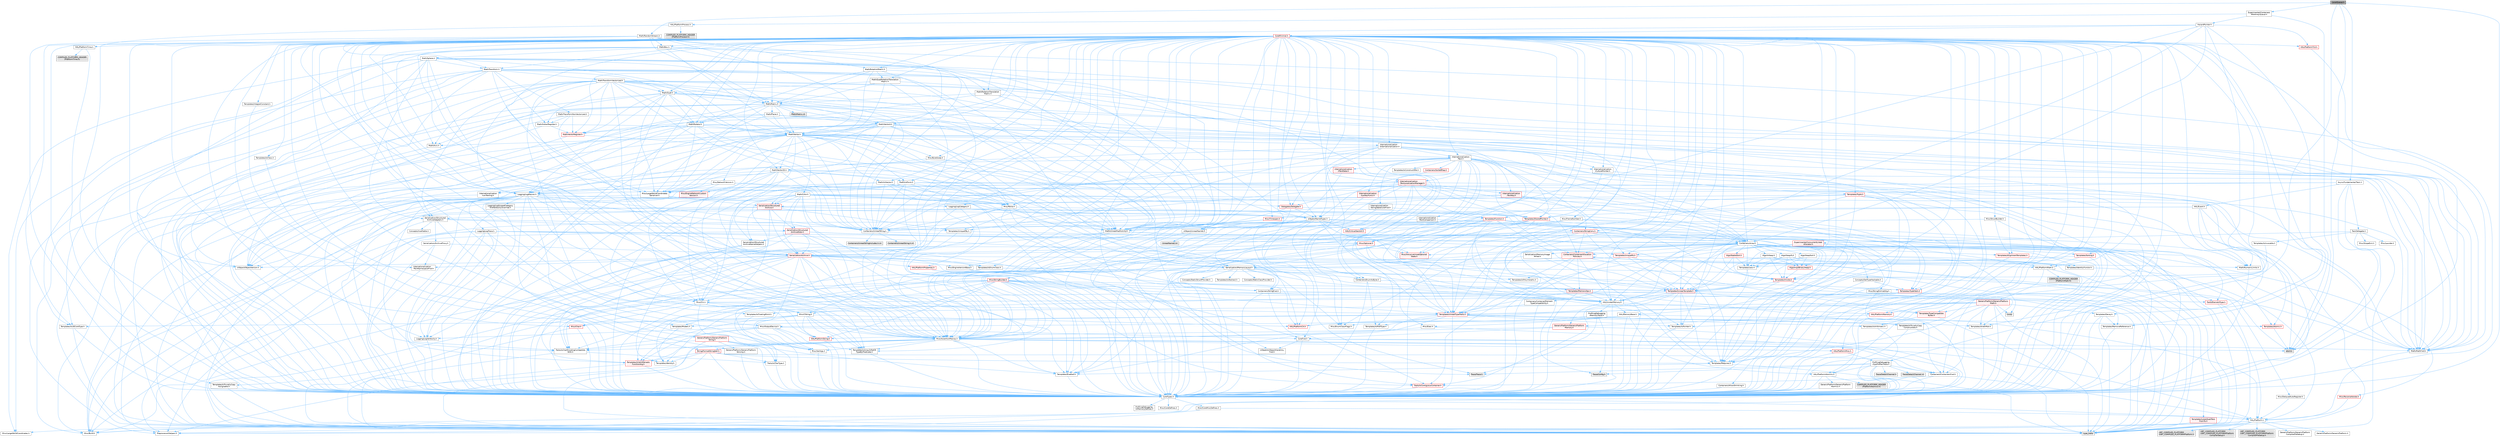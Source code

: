 digraph "LocalQueue.h"
{
 // INTERACTIVE_SVG=YES
 // LATEX_PDF_SIZE
  bgcolor="transparent";
  edge [fontname=Helvetica,fontsize=10,labelfontname=Helvetica,labelfontsize=10];
  node [fontname=Helvetica,fontsize=10,shape=box,height=0.2,width=0.4];
  Node1 [id="Node000001",label="LocalQueue.h",height=0.2,width=0.4,color="gray40", fillcolor="grey60", style="filled", fontcolor="black",tooltip=" "];
  Node1 -> Node2 [id="edge1_Node000001_Node000002",color="steelblue1",style="solid",tooltip=" "];
  Node2 [id="Node000002",label="CoreTypes.h",height=0.2,width=0.4,color="grey40", fillcolor="white", style="filled",URL="$dc/dec/CoreTypes_8h.html",tooltip=" "];
  Node2 -> Node3 [id="edge2_Node000002_Node000003",color="steelblue1",style="solid",tooltip=" "];
  Node3 [id="Node000003",label="HAL/Platform.h",height=0.2,width=0.4,color="grey40", fillcolor="white", style="filled",URL="$d9/dd0/Platform_8h.html",tooltip=" "];
  Node3 -> Node4 [id="edge3_Node000003_Node000004",color="steelblue1",style="solid",tooltip=" "];
  Node4 [id="Node000004",label="Misc/Build.h",height=0.2,width=0.4,color="grey40", fillcolor="white", style="filled",URL="$d3/dbb/Build_8h.html",tooltip=" "];
  Node3 -> Node5 [id="edge4_Node000003_Node000005",color="steelblue1",style="solid",tooltip=" "];
  Node5 [id="Node000005",label="Misc/LargeWorldCoordinates.h",height=0.2,width=0.4,color="grey40", fillcolor="white", style="filled",URL="$d2/dcb/LargeWorldCoordinates_8h.html",tooltip=" "];
  Node3 -> Node6 [id="edge5_Node000003_Node000006",color="steelblue1",style="solid",tooltip=" "];
  Node6 [id="Node000006",label="type_traits",height=0.2,width=0.4,color="grey60", fillcolor="#E0E0E0", style="filled",tooltip=" "];
  Node3 -> Node7 [id="edge6_Node000003_Node000007",color="steelblue1",style="solid",tooltip=" "];
  Node7 [id="Node000007",label="PreprocessorHelpers.h",height=0.2,width=0.4,color="grey40", fillcolor="white", style="filled",URL="$db/ddb/PreprocessorHelpers_8h.html",tooltip=" "];
  Node3 -> Node8 [id="edge7_Node000003_Node000008",color="steelblue1",style="solid",tooltip=" "];
  Node8 [id="Node000008",label="UBT_COMPILED_PLATFORM\l/UBT_COMPILED_PLATFORMPlatform\lCompilerPreSetup.h",height=0.2,width=0.4,color="grey60", fillcolor="#E0E0E0", style="filled",tooltip=" "];
  Node3 -> Node9 [id="edge8_Node000003_Node000009",color="steelblue1",style="solid",tooltip=" "];
  Node9 [id="Node000009",label="GenericPlatform/GenericPlatform\lCompilerPreSetup.h",height=0.2,width=0.4,color="grey40", fillcolor="white", style="filled",URL="$d9/dc8/GenericPlatformCompilerPreSetup_8h.html",tooltip=" "];
  Node3 -> Node10 [id="edge9_Node000003_Node000010",color="steelblue1",style="solid",tooltip=" "];
  Node10 [id="Node000010",label="GenericPlatform/GenericPlatform.h",height=0.2,width=0.4,color="grey40", fillcolor="white", style="filled",URL="$d6/d84/GenericPlatform_8h.html",tooltip=" "];
  Node3 -> Node11 [id="edge10_Node000003_Node000011",color="steelblue1",style="solid",tooltip=" "];
  Node11 [id="Node000011",label="UBT_COMPILED_PLATFORM\l/UBT_COMPILED_PLATFORMPlatform.h",height=0.2,width=0.4,color="grey60", fillcolor="#E0E0E0", style="filled",tooltip=" "];
  Node3 -> Node12 [id="edge11_Node000003_Node000012",color="steelblue1",style="solid",tooltip=" "];
  Node12 [id="Node000012",label="UBT_COMPILED_PLATFORM\l/UBT_COMPILED_PLATFORMPlatform\lCompilerSetup.h",height=0.2,width=0.4,color="grey60", fillcolor="#E0E0E0", style="filled",tooltip=" "];
  Node2 -> Node13 [id="edge12_Node000002_Node000013",color="steelblue1",style="solid",tooltip=" "];
  Node13 [id="Node000013",label="ProfilingDebugging\l/UMemoryDefines.h",height=0.2,width=0.4,color="grey40", fillcolor="white", style="filled",URL="$d2/da2/UMemoryDefines_8h.html",tooltip=" "];
  Node2 -> Node14 [id="edge13_Node000002_Node000014",color="steelblue1",style="solid",tooltip=" "];
  Node14 [id="Node000014",label="Misc/CoreMiscDefines.h",height=0.2,width=0.4,color="grey40", fillcolor="white", style="filled",URL="$da/d38/CoreMiscDefines_8h.html",tooltip=" "];
  Node14 -> Node3 [id="edge14_Node000014_Node000003",color="steelblue1",style="solid",tooltip=" "];
  Node14 -> Node7 [id="edge15_Node000014_Node000007",color="steelblue1",style="solid",tooltip=" "];
  Node2 -> Node15 [id="edge16_Node000002_Node000015",color="steelblue1",style="solid",tooltip=" "];
  Node15 [id="Node000015",label="Misc/CoreDefines.h",height=0.2,width=0.4,color="grey40", fillcolor="white", style="filled",URL="$d3/dd2/CoreDefines_8h.html",tooltip=" "];
  Node1 -> Node16 [id="edge17_Node000001_Node000016",color="steelblue1",style="solid",tooltip=" "];
  Node16 [id="Node000016",label="Math/RandomStream.h",height=0.2,width=0.4,color="grey40", fillcolor="white", style="filled",URL="$d0/de4/RandomStream_8h.html",tooltip=" "];
  Node16 -> Node2 [id="edge18_Node000016_Node000002",color="steelblue1",style="solid",tooltip=" "];
  Node16 -> Node17 [id="edge19_Node000016_Node000017",color="steelblue1",style="solid",tooltip=" "];
  Node17 [id="Node000017",label="Math/Box.h",height=0.2,width=0.4,color="grey40", fillcolor="white", style="filled",URL="$de/d0f/Box_8h.html",tooltip=" "];
  Node17 -> Node2 [id="edge20_Node000017_Node000002",color="steelblue1",style="solid",tooltip=" "];
  Node17 -> Node18 [id="edge21_Node000017_Node000018",color="steelblue1",style="solid",tooltip=" "];
  Node18 [id="Node000018",label="Misc/AssertionMacros.h",height=0.2,width=0.4,color="grey40", fillcolor="white", style="filled",URL="$d0/dfa/AssertionMacros_8h.html",tooltip=" "];
  Node18 -> Node2 [id="edge22_Node000018_Node000002",color="steelblue1",style="solid",tooltip=" "];
  Node18 -> Node3 [id="edge23_Node000018_Node000003",color="steelblue1",style="solid",tooltip=" "];
  Node18 -> Node19 [id="edge24_Node000018_Node000019",color="steelblue1",style="solid",tooltip=" "];
  Node19 [id="Node000019",label="HAL/PlatformMisc.h",height=0.2,width=0.4,color="red", fillcolor="#FFF0F0", style="filled",URL="$d0/df5/PlatformMisc_8h.html",tooltip=" "];
  Node19 -> Node2 [id="edge25_Node000019_Node000002",color="steelblue1",style="solid",tooltip=" "];
  Node19 -> Node47 [id="edge26_Node000019_Node000047",color="steelblue1",style="solid",tooltip=" "];
  Node47 [id="Node000047",label="ProfilingDebugging\l/CpuProfilerTrace.h",height=0.2,width=0.4,color="grey40", fillcolor="white", style="filled",URL="$da/dcb/CpuProfilerTrace_8h.html",tooltip=" "];
  Node47 -> Node2 [id="edge27_Node000047_Node000002",color="steelblue1",style="solid",tooltip=" "];
  Node47 -> Node27 [id="edge28_Node000047_Node000027",color="steelblue1",style="solid",tooltip=" "];
  Node27 [id="Node000027",label="Containers/ContainersFwd.h",height=0.2,width=0.4,color="grey40", fillcolor="white", style="filled",URL="$d4/d0a/ContainersFwd_8h.html",tooltip=" "];
  Node27 -> Node3 [id="edge29_Node000027_Node000003",color="steelblue1",style="solid",tooltip=" "];
  Node27 -> Node2 [id="edge30_Node000027_Node000002",color="steelblue1",style="solid",tooltip=" "];
  Node27 -> Node24 [id="edge31_Node000027_Node000024",color="steelblue1",style="solid",tooltip=" "];
  Node24 [id="Node000024",label="Traits/IsContiguousContainer.h",height=0.2,width=0.4,color="red", fillcolor="#FFF0F0", style="filled",URL="$d5/d3c/IsContiguousContainer_8h.html",tooltip=" "];
  Node24 -> Node2 [id="edge32_Node000024_Node000002",color="steelblue1",style="solid",tooltip=" "];
  Node47 -> Node48 [id="edge33_Node000047_Node000048",color="steelblue1",style="solid",tooltip=" "];
  Node48 [id="Node000048",label="HAL/PlatformAtomics.h",height=0.2,width=0.4,color="grey40", fillcolor="white", style="filled",URL="$d3/d36/PlatformAtomics_8h.html",tooltip=" "];
  Node48 -> Node2 [id="edge34_Node000048_Node000002",color="steelblue1",style="solid",tooltip=" "];
  Node48 -> Node49 [id="edge35_Node000048_Node000049",color="steelblue1",style="solid",tooltip=" "];
  Node49 [id="Node000049",label="GenericPlatform/GenericPlatform\lAtomics.h",height=0.2,width=0.4,color="grey40", fillcolor="white", style="filled",URL="$da/d72/GenericPlatformAtomics_8h.html",tooltip=" "];
  Node49 -> Node2 [id="edge36_Node000049_Node000002",color="steelblue1",style="solid",tooltip=" "];
  Node48 -> Node50 [id="edge37_Node000048_Node000050",color="steelblue1",style="solid",tooltip=" "];
  Node50 [id="Node000050",label="COMPILED_PLATFORM_HEADER\l(PlatformAtomics.h)",height=0.2,width=0.4,color="grey60", fillcolor="#E0E0E0", style="filled",tooltip=" "];
  Node47 -> Node7 [id="edge38_Node000047_Node000007",color="steelblue1",style="solid",tooltip=" "];
  Node47 -> Node4 [id="edge39_Node000047_Node000004",color="steelblue1",style="solid",tooltip=" "];
  Node47 -> Node51 [id="edge40_Node000047_Node000051",color="steelblue1",style="solid",tooltip=" "];
  Node51 [id="Node000051",label="Trace/Config.h",height=0.2,width=0.4,color="grey60", fillcolor="#E0E0E0", style="filled",tooltip=" "];
  Node47 -> Node52 [id="edge41_Node000047_Node000052",color="steelblue1",style="solid",tooltip=" "];
  Node52 [id="Node000052",label="Trace/Detail/Channel.h",height=0.2,width=0.4,color="grey60", fillcolor="#E0E0E0", style="filled",tooltip=" "];
  Node47 -> Node53 [id="edge42_Node000047_Node000053",color="steelblue1",style="solid",tooltip=" "];
  Node53 [id="Node000053",label="Trace/Detail/Channel.inl",height=0.2,width=0.4,color="grey60", fillcolor="#E0E0E0", style="filled",tooltip=" "];
  Node47 -> Node54 [id="edge43_Node000047_Node000054",color="steelblue1",style="solid",tooltip=" "];
  Node54 [id="Node000054",label="Trace/Trace.h",height=0.2,width=0.4,color="grey60", fillcolor="#E0E0E0", style="filled",tooltip=" "];
  Node18 -> Node7 [id="edge44_Node000018_Node000007",color="steelblue1",style="solid",tooltip=" "];
  Node18 -> Node55 [id="edge45_Node000018_Node000055",color="steelblue1",style="solid",tooltip=" "];
  Node55 [id="Node000055",label="Templates/EnableIf.h",height=0.2,width=0.4,color="grey40", fillcolor="white", style="filled",URL="$d7/d60/EnableIf_8h.html",tooltip=" "];
  Node55 -> Node2 [id="edge46_Node000055_Node000002",color="steelblue1",style="solid",tooltip=" "];
  Node18 -> Node56 [id="edge47_Node000018_Node000056",color="steelblue1",style="solid",tooltip=" "];
  Node56 [id="Node000056",label="Templates/IsArrayOrRefOf\lTypeByPredicate.h",height=0.2,width=0.4,color="grey40", fillcolor="white", style="filled",URL="$d6/da1/IsArrayOrRefOfTypeByPredicate_8h.html",tooltip=" "];
  Node56 -> Node2 [id="edge48_Node000056_Node000002",color="steelblue1",style="solid",tooltip=" "];
  Node18 -> Node57 [id="edge49_Node000018_Node000057",color="steelblue1",style="solid",tooltip=" "];
  Node57 [id="Node000057",label="Templates/IsValidVariadic\lFunctionArg.h",height=0.2,width=0.4,color="red", fillcolor="#FFF0F0", style="filled",URL="$d0/dc8/IsValidVariadicFunctionArg_8h.html",tooltip=" "];
  Node57 -> Node2 [id="edge50_Node000057_Node000002",color="steelblue1",style="solid",tooltip=" "];
  Node57 -> Node6 [id="edge51_Node000057_Node000006",color="steelblue1",style="solid",tooltip=" "];
  Node18 -> Node59 [id="edge52_Node000018_Node000059",color="steelblue1",style="solid",tooltip=" "];
  Node59 [id="Node000059",label="Traits/IsCharEncodingCompatible\lWith.h",height=0.2,width=0.4,color="grey40", fillcolor="white", style="filled",URL="$df/dd1/IsCharEncodingCompatibleWith_8h.html",tooltip=" "];
  Node59 -> Node6 [id="edge53_Node000059_Node000006",color="steelblue1",style="solid",tooltip=" "];
  Node59 -> Node60 [id="edge54_Node000059_Node000060",color="steelblue1",style="solid",tooltip=" "];
  Node60 [id="Node000060",label="Traits/IsCharType.h",height=0.2,width=0.4,color="grey40", fillcolor="white", style="filled",URL="$db/d51/IsCharType_8h.html",tooltip=" "];
  Node60 -> Node2 [id="edge55_Node000060_Node000002",color="steelblue1",style="solid",tooltip=" "];
  Node18 -> Node61 [id="edge56_Node000018_Node000061",color="steelblue1",style="solid",tooltip=" "];
  Node61 [id="Node000061",label="Misc/VarArgs.h",height=0.2,width=0.4,color="grey40", fillcolor="white", style="filled",URL="$d5/d6f/VarArgs_8h.html",tooltip=" "];
  Node61 -> Node2 [id="edge57_Node000061_Node000002",color="steelblue1",style="solid",tooltip=" "];
  Node18 -> Node62 [id="edge58_Node000018_Node000062",color="steelblue1",style="solid",tooltip=" "];
  Node62 [id="Node000062",label="String/FormatStringSan.h",height=0.2,width=0.4,color="red", fillcolor="#FFF0F0", style="filled",URL="$d3/d8b/FormatStringSan_8h.html",tooltip=" "];
  Node62 -> Node6 [id="edge59_Node000062_Node000006",color="steelblue1",style="solid",tooltip=" "];
  Node62 -> Node2 [id="edge60_Node000062_Node000002",color="steelblue1",style="solid",tooltip=" "];
  Node62 -> Node63 [id="edge61_Node000062_Node000063",color="steelblue1",style="solid",tooltip=" "];
  Node63 [id="Node000063",label="Templates/Requires.h",height=0.2,width=0.4,color="grey40", fillcolor="white", style="filled",URL="$dc/d96/Requires_8h.html",tooltip=" "];
  Node63 -> Node55 [id="edge62_Node000063_Node000055",color="steelblue1",style="solid",tooltip=" "];
  Node63 -> Node6 [id="edge63_Node000063_Node000006",color="steelblue1",style="solid",tooltip=" "];
  Node62 -> Node64 [id="edge64_Node000062_Node000064",color="steelblue1",style="solid",tooltip=" "];
  Node64 [id="Node000064",label="Templates/Identity.h",height=0.2,width=0.4,color="grey40", fillcolor="white", style="filled",URL="$d0/dd5/Identity_8h.html",tooltip=" "];
  Node62 -> Node57 [id="edge65_Node000062_Node000057",color="steelblue1",style="solid",tooltip=" "];
  Node62 -> Node60 [id="edge66_Node000062_Node000060",color="steelblue1",style="solid",tooltip=" "];
  Node62 -> Node27 [id="edge67_Node000062_Node000027",color="steelblue1",style="solid",tooltip=" "];
  Node18 -> Node68 [id="edge68_Node000018_Node000068",color="steelblue1",style="solid",tooltip=" "];
  Node68 [id="Node000068",label="atomic",height=0.2,width=0.4,color="grey60", fillcolor="#E0E0E0", style="filled",tooltip=" "];
  Node17 -> Node28 [id="edge69_Node000017_Node000028",color="steelblue1",style="solid",tooltip=" "];
  Node28 [id="Node000028",label="Math/MathFwd.h",height=0.2,width=0.4,color="grey40", fillcolor="white", style="filled",URL="$d2/d10/MathFwd_8h.html",tooltip=" "];
  Node28 -> Node3 [id="edge70_Node000028_Node000003",color="steelblue1",style="solid",tooltip=" "];
  Node17 -> Node69 [id="edge71_Node000017_Node000069",color="steelblue1",style="solid",tooltip=" "];
  Node69 [id="Node000069",label="Math/UnrealMathUtility.h",height=0.2,width=0.4,color="grey40", fillcolor="white", style="filled",URL="$db/db8/UnrealMathUtility_8h.html",tooltip=" "];
  Node69 -> Node2 [id="edge72_Node000069_Node000002",color="steelblue1",style="solid",tooltip=" "];
  Node69 -> Node18 [id="edge73_Node000069_Node000018",color="steelblue1",style="solid",tooltip=" "];
  Node69 -> Node70 [id="edge74_Node000069_Node000070",color="steelblue1",style="solid",tooltip=" "];
  Node70 [id="Node000070",label="HAL/PlatformMath.h",height=0.2,width=0.4,color="grey40", fillcolor="white", style="filled",URL="$dc/d53/PlatformMath_8h.html",tooltip=" "];
  Node70 -> Node2 [id="edge75_Node000070_Node000002",color="steelblue1",style="solid",tooltip=" "];
  Node70 -> Node71 [id="edge76_Node000070_Node000071",color="steelblue1",style="solid",tooltip=" "];
  Node71 [id="Node000071",label="GenericPlatform/GenericPlatform\lMath.h",height=0.2,width=0.4,color="red", fillcolor="#FFF0F0", style="filled",URL="$d5/d79/GenericPlatformMath_8h.html",tooltip=" "];
  Node71 -> Node2 [id="edge77_Node000071_Node000002",color="steelblue1",style="solid",tooltip=" "];
  Node71 -> Node27 [id="edge78_Node000071_Node000027",color="steelblue1",style="solid",tooltip=" "];
  Node71 -> Node31 [id="edge79_Node000071_Node000031",color="steelblue1",style="solid",tooltip=" "];
  Node31 [id="Node000031",label="HAL/PlatformCrt.h",height=0.2,width=0.4,color="red", fillcolor="#FFF0F0", style="filled",URL="$d8/d75/PlatformCrt_8h.html",tooltip=" "];
  Node71 -> Node72 [id="edge80_Node000071_Node000072",color="steelblue1",style="solid",tooltip=" "];
  Node72 [id="Node000072",label="Templates/AndOrNot.h",height=0.2,width=0.4,color="grey40", fillcolor="white", style="filled",URL="$db/d0a/AndOrNot_8h.html",tooltip=" "];
  Node72 -> Node2 [id="edge81_Node000072_Node000002",color="steelblue1",style="solid",tooltip=" "];
  Node71 -> Node73 [id="edge82_Node000071_Node000073",color="steelblue1",style="solid",tooltip=" "];
  Node73 [id="Node000073",label="Templates/Decay.h",height=0.2,width=0.4,color="grey40", fillcolor="white", style="filled",URL="$dd/d0f/Decay_8h.html",tooltip=" "];
  Node73 -> Node2 [id="edge83_Node000073_Node000002",color="steelblue1",style="solid",tooltip=" "];
  Node73 -> Node74 [id="edge84_Node000073_Node000074",color="steelblue1",style="solid",tooltip=" "];
  Node74 [id="Node000074",label="Templates/RemoveReference.h",height=0.2,width=0.4,color="grey40", fillcolor="white", style="filled",URL="$da/dbe/RemoveReference_8h.html",tooltip=" "];
  Node74 -> Node2 [id="edge85_Node000074_Node000002",color="steelblue1",style="solid",tooltip=" "];
  Node73 -> Node6 [id="edge86_Node000073_Node000006",color="steelblue1",style="solid",tooltip=" "];
  Node71 -> Node75 [id="edge87_Node000071_Node000075",color="steelblue1",style="solid",tooltip=" "];
  Node75 [id="Node000075",label="Templates/IsFloatingPoint.h",height=0.2,width=0.4,color="grey40", fillcolor="white", style="filled",URL="$d3/d11/IsFloatingPoint_8h.html",tooltip=" "];
  Node75 -> Node2 [id="edge88_Node000075_Node000002",color="steelblue1",style="solid",tooltip=" "];
  Node71 -> Node76 [id="edge89_Node000071_Node000076",color="steelblue1",style="solid",tooltip=" "];
  Node76 [id="Node000076",label="Templates/UnrealTypeTraits.h",height=0.2,width=0.4,color="red", fillcolor="#FFF0F0", style="filled",URL="$d2/d2d/UnrealTypeTraits_8h.html",tooltip=" "];
  Node76 -> Node2 [id="edge90_Node000076_Node000002",color="steelblue1",style="solid",tooltip=" "];
  Node76 -> Node77 [id="edge91_Node000076_Node000077",color="steelblue1",style="solid",tooltip=" "];
  Node77 [id="Node000077",label="Templates/IsPointer.h",height=0.2,width=0.4,color="grey40", fillcolor="white", style="filled",URL="$d7/d05/IsPointer_8h.html",tooltip=" "];
  Node77 -> Node2 [id="edge92_Node000077_Node000002",color="steelblue1",style="solid",tooltip=" "];
  Node76 -> Node18 [id="edge93_Node000076_Node000018",color="steelblue1",style="solid",tooltip=" "];
  Node76 -> Node72 [id="edge94_Node000076_Node000072",color="steelblue1",style="solid",tooltip=" "];
  Node76 -> Node55 [id="edge95_Node000076_Node000055",color="steelblue1",style="solid",tooltip=" "];
  Node76 -> Node78 [id="edge96_Node000076_Node000078",color="steelblue1",style="solid",tooltip=" "];
  Node78 [id="Node000078",label="Templates/IsArithmetic.h",height=0.2,width=0.4,color="grey40", fillcolor="white", style="filled",URL="$d2/d5d/IsArithmetic_8h.html",tooltip=" "];
  Node78 -> Node2 [id="edge97_Node000078_Node000002",color="steelblue1",style="solid",tooltip=" "];
  Node76 -> Node79 [id="edge98_Node000076_Node000079",color="steelblue1",style="solid",tooltip=" "];
  Node79 [id="Node000079",label="Templates/Models.h",height=0.2,width=0.4,color="grey40", fillcolor="white", style="filled",URL="$d3/d0c/Models_8h.html",tooltip=" "];
  Node79 -> Node64 [id="edge99_Node000079_Node000064",color="steelblue1",style="solid",tooltip=" "];
  Node76 -> Node80 [id="edge100_Node000076_Node000080",color="steelblue1",style="solid",tooltip=" "];
  Node80 [id="Node000080",label="Templates/IsPODType.h",height=0.2,width=0.4,color="grey40", fillcolor="white", style="filled",URL="$d7/db1/IsPODType_8h.html",tooltip=" "];
  Node80 -> Node2 [id="edge101_Node000080_Node000002",color="steelblue1",style="solid",tooltip=" "];
  Node76 -> Node81 [id="edge102_Node000076_Node000081",color="steelblue1",style="solid",tooltip=" "];
  Node81 [id="Node000081",label="Templates/IsUECoreType.h",height=0.2,width=0.4,color="grey40", fillcolor="white", style="filled",URL="$d1/db8/IsUECoreType_8h.html",tooltip=" "];
  Node81 -> Node2 [id="edge103_Node000081_Node000002",color="steelblue1",style="solid",tooltip=" "];
  Node81 -> Node6 [id="edge104_Node000081_Node000006",color="steelblue1",style="solid",tooltip=" "];
  Node76 -> Node82 [id="edge105_Node000076_Node000082",color="steelblue1",style="solid",tooltip=" "];
  Node82 [id="Node000082",label="Templates/IsTriviallyCopy\lConstructible.h",height=0.2,width=0.4,color="grey40", fillcolor="white", style="filled",URL="$d3/d78/IsTriviallyCopyConstructible_8h.html",tooltip=" "];
  Node82 -> Node2 [id="edge106_Node000082_Node000002",color="steelblue1",style="solid",tooltip=" "];
  Node82 -> Node6 [id="edge107_Node000082_Node000006",color="steelblue1",style="solid",tooltip=" "];
  Node71 -> Node63 [id="edge108_Node000071_Node000063",color="steelblue1",style="solid",tooltip=" "];
  Node71 -> Node86 [id="edge109_Node000071_Node000086",color="steelblue1",style="solid",tooltip=" "];
  Node86 [id="Node000086",label="Templates/TypeCompatible\lBytes.h",height=0.2,width=0.4,color="red", fillcolor="#FFF0F0", style="filled",URL="$df/d0a/TypeCompatibleBytes_8h.html",tooltip=" "];
  Node86 -> Node2 [id="edge110_Node000086_Node000002",color="steelblue1",style="solid",tooltip=" "];
  Node86 -> Node6 [id="edge111_Node000086_Node000006",color="steelblue1",style="solid",tooltip=" "];
  Node71 -> Node87 [id="edge112_Node000071_Node000087",color="steelblue1",style="solid",tooltip=" "];
  Node87 [id="Node000087",label="limits",height=0.2,width=0.4,color="grey60", fillcolor="#E0E0E0", style="filled",tooltip=" "];
  Node71 -> Node6 [id="edge113_Node000071_Node000006",color="steelblue1",style="solid",tooltip=" "];
  Node70 -> Node88 [id="edge114_Node000070_Node000088",color="steelblue1",style="solid",tooltip=" "];
  Node88 [id="Node000088",label="COMPILED_PLATFORM_HEADER\l(PlatformMath.h)",height=0.2,width=0.4,color="grey60", fillcolor="#E0E0E0", style="filled",tooltip=" "];
  Node69 -> Node28 [id="edge115_Node000069_Node000028",color="steelblue1",style="solid",tooltip=" "];
  Node69 -> Node64 [id="edge116_Node000069_Node000064",color="steelblue1",style="solid",tooltip=" "];
  Node69 -> Node63 [id="edge117_Node000069_Node000063",color="steelblue1",style="solid",tooltip=" "];
  Node17 -> Node89 [id="edge118_Node000017_Node000089",color="steelblue1",style="solid",tooltip=" "];
  Node89 [id="Node000089",label="Containers/UnrealString.h",height=0.2,width=0.4,color="grey40", fillcolor="white", style="filled",URL="$d5/dba/UnrealString_8h.html",tooltip=" "];
  Node89 -> Node90 [id="edge119_Node000089_Node000090",color="steelblue1",style="solid",tooltip=" "];
  Node90 [id="Node000090",label="Containers/UnrealStringIncludes.h.inl",height=0.2,width=0.4,color="grey60", fillcolor="#E0E0E0", style="filled",tooltip=" "];
  Node89 -> Node91 [id="edge120_Node000089_Node000091",color="steelblue1",style="solid",tooltip=" "];
  Node91 [id="Node000091",label="Containers/UnrealString.h.inl",height=0.2,width=0.4,color="grey60", fillcolor="#E0E0E0", style="filled",tooltip=" "];
  Node89 -> Node92 [id="edge121_Node000089_Node000092",color="steelblue1",style="solid",tooltip=" "];
  Node92 [id="Node000092",label="Misc/StringFormatArg.h",height=0.2,width=0.4,color="grey40", fillcolor="white", style="filled",URL="$d2/d16/StringFormatArg_8h.html",tooltip=" "];
  Node92 -> Node27 [id="edge122_Node000092_Node000027",color="steelblue1",style="solid",tooltip=" "];
  Node17 -> Node93 [id="edge123_Node000017_Node000093",color="steelblue1",style="solid",tooltip=" "];
  Node93 [id="Node000093",label="Math/Vector.h",height=0.2,width=0.4,color="grey40", fillcolor="white", style="filled",URL="$d6/dbe/Vector_8h.html",tooltip=" "];
  Node93 -> Node2 [id="edge124_Node000093_Node000002",color="steelblue1",style="solid",tooltip=" "];
  Node93 -> Node18 [id="edge125_Node000093_Node000018",color="steelblue1",style="solid",tooltip=" "];
  Node93 -> Node28 [id="edge126_Node000093_Node000028",color="steelblue1",style="solid",tooltip=" "];
  Node93 -> Node41 [id="edge127_Node000093_Node000041",color="steelblue1",style="solid",tooltip=" "];
  Node41 [id="Node000041",label="Math/NumericLimits.h",height=0.2,width=0.4,color="grey40", fillcolor="white", style="filled",URL="$df/d1b/NumericLimits_8h.html",tooltip=" "];
  Node41 -> Node2 [id="edge128_Node000041_Node000002",color="steelblue1",style="solid",tooltip=" "];
  Node93 -> Node94 [id="edge129_Node000093_Node000094",color="steelblue1",style="solid",tooltip=" "];
  Node94 [id="Node000094",label="Misc/Crc.h",height=0.2,width=0.4,color="grey40", fillcolor="white", style="filled",URL="$d4/dd2/Crc_8h.html",tooltip=" "];
  Node94 -> Node2 [id="edge130_Node000094_Node000002",color="steelblue1",style="solid",tooltip=" "];
  Node94 -> Node95 [id="edge131_Node000094_Node000095",color="steelblue1",style="solid",tooltip=" "];
  Node95 [id="Node000095",label="HAL/PlatformString.h",height=0.2,width=0.4,color="red", fillcolor="#FFF0F0", style="filled",URL="$db/db5/PlatformString_8h.html",tooltip=" "];
  Node95 -> Node2 [id="edge132_Node000095_Node000002",color="steelblue1",style="solid",tooltip=" "];
  Node94 -> Node18 [id="edge133_Node000094_Node000018",color="steelblue1",style="solid",tooltip=" "];
  Node94 -> Node97 [id="edge134_Node000094_Node000097",color="steelblue1",style="solid",tooltip=" "];
  Node97 [id="Node000097",label="Misc/CString.h",height=0.2,width=0.4,color="grey40", fillcolor="white", style="filled",URL="$d2/d49/CString_8h.html",tooltip=" "];
  Node97 -> Node2 [id="edge135_Node000097_Node000002",color="steelblue1",style="solid",tooltip=" "];
  Node97 -> Node31 [id="edge136_Node000097_Node000031",color="steelblue1",style="solid",tooltip=" "];
  Node97 -> Node95 [id="edge137_Node000097_Node000095",color="steelblue1",style="solid",tooltip=" "];
  Node97 -> Node18 [id="edge138_Node000097_Node000018",color="steelblue1",style="solid",tooltip=" "];
  Node97 -> Node98 [id="edge139_Node000097_Node000098",color="steelblue1",style="solid",tooltip=" "];
  Node98 [id="Node000098",label="Misc/Char.h",height=0.2,width=0.4,color="red", fillcolor="#FFF0F0", style="filled",URL="$d0/d58/Char_8h.html",tooltip=" "];
  Node98 -> Node2 [id="edge140_Node000098_Node000002",color="steelblue1",style="solid",tooltip=" "];
  Node98 -> Node6 [id="edge141_Node000098_Node000006",color="steelblue1",style="solid",tooltip=" "];
  Node97 -> Node61 [id="edge142_Node000097_Node000061",color="steelblue1",style="solid",tooltip=" "];
  Node97 -> Node56 [id="edge143_Node000097_Node000056",color="steelblue1",style="solid",tooltip=" "];
  Node97 -> Node57 [id="edge144_Node000097_Node000057",color="steelblue1",style="solid",tooltip=" "];
  Node97 -> Node59 [id="edge145_Node000097_Node000059",color="steelblue1",style="solid",tooltip=" "];
  Node94 -> Node98 [id="edge146_Node000094_Node000098",color="steelblue1",style="solid",tooltip=" "];
  Node94 -> Node76 [id="edge147_Node000094_Node000076",color="steelblue1",style="solid",tooltip=" "];
  Node94 -> Node60 [id="edge148_Node000094_Node000060",color="steelblue1",style="solid",tooltip=" "];
  Node93 -> Node69 [id="edge149_Node000093_Node000069",color="steelblue1",style="solid",tooltip=" "];
  Node93 -> Node89 [id="edge150_Node000093_Node000089",color="steelblue1",style="solid",tooltip=" "];
  Node93 -> Node102 [id="edge151_Node000093_Node000102",color="steelblue1",style="solid",tooltip=" "];
  Node102 [id="Node000102",label="Misc/Parse.h",height=0.2,width=0.4,color="grey40", fillcolor="white", style="filled",URL="$dc/d71/Parse_8h.html",tooltip=" "];
  Node102 -> Node21 [id="edge152_Node000102_Node000021",color="steelblue1",style="solid",tooltip=" "];
  Node21 [id="Node000021",label="Containers/StringFwd.h",height=0.2,width=0.4,color="grey40", fillcolor="white", style="filled",URL="$df/d37/StringFwd_8h.html",tooltip=" "];
  Node21 -> Node2 [id="edge153_Node000021_Node000002",color="steelblue1",style="solid",tooltip=" "];
  Node21 -> Node22 [id="edge154_Node000021_Node000022",color="steelblue1",style="solid",tooltip=" "];
  Node22 [id="Node000022",label="Traits/ElementType.h",height=0.2,width=0.4,color="red", fillcolor="#FFF0F0", style="filled",URL="$d5/d4f/ElementType_8h.html",tooltip=" "];
  Node22 -> Node3 [id="edge155_Node000022_Node000003",color="steelblue1",style="solid",tooltip=" "];
  Node22 -> Node6 [id="edge156_Node000022_Node000006",color="steelblue1",style="solid",tooltip=" "];
  Node21 -> Node24 [id="edge157_Node000021_Node000024",color="steelblue1",style="solid",tooltip=" "];
  Node102 -> Node89 [id="edge158_Node000102_Node000089",color="steelblue1",style="solid",tooltip=" "];
  Node102 -> Node2 [id="edge159_Node000102_Node000002",color="steelblue1",style="solid",tooltip=" "];
  Node102 -> Node31 [id="edge160_Node000102_Node000031",color="steelblue1",style="solid",tooltip=" "];
  Node102 -> Node4 [id="edge161_Node000102_Node000004",color="steelblue1",style="solid",tooltip=" "];
  Node102 -> Node43 [id="edge162_Node000102_Node000043",color="steelblue1",style="solid",tooltip=" "];
  Node43 [id="Node000043",label="Misc/EnumClassFlags.h",height=0.2,width=0.4,color="grey40", fillcolor="white", style="filled",URL="$d8/de7/EnumClassFlags_8h.html",tooltip=" "];
  Node102 -> Node103 [id="edge163_Node000102_Node000103",color="steelblue1",style="solid",tooltip=" "];
  Node103 [id="Node000103",label="Templates/Function.h",height=0.2,width=0.4,color="red", fillcolor="#FFF0F0", style="filled",URL="$df/df5/Function_8h.html",tooltip=" "];
  Node103 -> Node2 [id="edge164_Node000103_Node000002",color="steelblue1",style="solid",tooltip=" "];
  Node103 -> Node18 [id="edge165_Node000103_Node000018",color="steelblue1",style="solid",tooltip=" "];
  Node103 -> Node104 [id="edge166_Node000103_Node000104",color="steelblue1",style="solid",tooltip=" "];
  Node104 [id="Node000104",label="Misc/IntrusiveUnsetOptional\lState.h",height=0.2,width=0.4,color="red", fillcolor="#FFF0F0", style="filled",URL="$d2/d0a/IntrusiveUnsetOptionalState_8h.html",tooltip=" "];
  Node103 -> Node106 [id="edge167_Node000103_Node000106",color="steelblue1",style="solid",tooltip=" "];
  Node106 [id="Node000106",label="HAL/UnrealMemory.h",height=0.2,width=0.4,color="grey40", fillcolor="white", style="filled",URL="$d9/d96/UnrealMemory_8h.html",tooltip=" "];
  Node106 -> Node2 [id="edge168_Node000106_Node000002",color="steelblue1",style="solid",tooltip=" "];
  Node106 -> Node107 [id="edge169_Node000106_Node000107",color="steelblue1",style="solid",tooltip=" "];
  Node107 [id="Node000107",label="GenericPlatform/GenericPlatform\lMemory.h",height=0.2,width=0.4,color="red", fillcolor="#FFF0F0", style="filled",URL="$dd/d22/GenericPlatformMemory_8h.html",tooltip=" "];
  Node107 -> Node26 [id="edge170_Node000107_Node000026",color="steelblue1",style="solid",tooltip=" "];
  Node26 [id="Node000026",label="CoreFwd.h",height=0.2,width=0.4,color="grey40", fillcolor="white", style="filled",URL="$d1/d1e/CoreFwd_8h.html",tooltip=" "];
  Node26 -> Node2 [id="edge171_Node000026_Node000002",color="steelblue1",style="solid",tooltip=" "];
  Node26 -> Node27 [id="edge172_Node000026_Node000027",color="steelblue1",style="solid",tooltip=" "];
  Node26 -> Node28 [id="edge173_Node000026_Node000028",color="steelblue1",style="solid",tooltip=" "];
  Node26 -> Node29 [id="edge174_Node000026_Node000029",color="steelblue1",style="solid",tooltip=" "];
  Node29 [id="Node000029",label="UObject/UObjectHierarchy\lFwd.h",height=0.2,width=0.4,color="grey40", fillcolor="white", style="filled",URL="$d3/d13/UObjectHierarchyFwd_8h.html",tooltip=" "];
  Node107 -> Node2 [id="edge175_Node000107_Node000002",color="steelblue1",style="solid",tooltip=" "];
  Node107 -> Node95 [id="edge176_Node000107_Node000095",color="steelblue1",style="solid",tooltip=" "];
  Node106 -> Node108 [id="edge177_Node000106_Node000108",color="steelblue1",style="solid",tooltip=" "];
  Node108 [id="Node000108",label="HAL/MemoryBase.h",height=0.2,width=0.4,color="grey40", fillcolor="white", style="filled",URL="$d6/d9f/MemoryBase_8h.html",tooltip=" "];
  Node108 -> Node2 [id="edge178_Node000108_Node000002",color="steelblue1",style="solid",tooltip=" "];
  Node108 -> Node48 [id="edge179_Node000108_Node000048",color="steelblue1",style="solid",tooltip=" "];
  Node108 -> Node31 [id="edge180_Node000108_Node000031",color="steelblue1",style="solid",tooltip=" "];
  Node108 -> Node109 [id="edge181_Node000108_Node000109",color="steelblue1",style="solid",tooltip=" "];
  Node109 [id="Node000109",label="Misc/Exec.h",height=0.2,width=0.4,color="grey40", fillcolor="white", style="filled",URL="$de/ddb/Exec_8h.html",tooltip=" "];
  Node109 -> Node2 [id="edge182_Node000109_Node000002",color="steelblue1",style="solid",tooltip=" "];
  Node109 -> Node18 [id="edge183_Node000109_Node000018",color="steelblue1",style="solid",tooltip=" "];
  Node108 -> Node110 [id="edge184_Node000108_Node000110",color="steelblue1",style="solid",tooltip=" "];
  Node110 [id="Node000110",label="Misc/OutputDevice.h",height=0.2,width=0.4,color="grey40", fillcolor="white", style="filled",URL="$d7/d32/OutputDevice_8h.html",tooltip=" "];
  Node110 -> Node26 [id="edge185_Node000110_Node000026",color="steelblue1",style="solid",tooltip=" "];
  Node110 -> Node2 [id="edge186_Node000110_Node000002",color="steelblue1",style="solid",tooltip=" "];
  Node110 -> Node111 [id="edge187_Node000110_Node000111",color="steelblue1",style="solid",tooltip=" "];
  Node111 [id="Node000111",label="Logging/LogVerbosity.h",height=0.2,width=0.4,color="grey40", fillcolor="white", style="filled",URL="$d2/d8f/LogVerbosity_8h.html",tooltip=" "];
  Node111 -> Node2 [id="edge188_Node000111_Node000002",color="steelblue1",style="solid",tooltip=" "];
  Node110 -> Node61 [id="edge189_Node000110_Node000061",color="steelblue1",style="solid",tooltip=" "];
  Node110 -> Node56 [id="edge190_Node000110_Node000056",color="steelblue1",style="solid",tooltip=" "];
  Node110 -> Node57 [id="edge191_Node000110_Node000057",color="steelblue1",style="solid",tooltip=" "];
  Node110 -> Node59 [id="edge192_Node000110_Node000059",color="steelblue1",style="solid",tooltip=" "];
  Node108 -> Node112 [id="edge193_Node000108_Node000112",color="steelblue1",style="solid",tooltip=" "];
  Node112 [id="Node000112",label="Templates/Atomic.h",height=0.2,width=0.4,color="red", fillcolor="#FFF0F0", style="filled",URL="$d3/d91/Atomic_8h.html",tooltip=" "];
  Node112 -> Node68 [id="edge194_Node000112_Node000068",color="steelblue1",style="solid",tooltip=" "];
  Node106 -> Node117 [id="edge195_Node000106_Node000117",color="steelblue1",style="solid",tooltip=" "];
  Node117 [id="Node000117",label="HAL/PlatformMemory.h",height=0.2,width=0.4,color="red", fillcolor="#FFF0F0", style="filled",URL="$de/d68/PlatformMemory_8h.html",tooltip=" "];
  Node117 -> Node2 [id="edge196_Node000117_Node000002",color="steelblue1",style="solid",tooltip=" "];
  Node117 -> Node107 [id="edge197_Node000117_Node000107",color="steelblue1",style="solid",tooltip=" "];
  Node106 -> Node119 [id="edge198_Node000106_Node000119",color="steelblue1",style="solid",tooltip=" "];
  Node119 [id="Node000119",label="ProfilingDebugging\l/MemoryTrace.h",height=0.2,width=0.4,color="grey40", fillcolor="white", style="filled",URL="$da/dd7/MemoryTrace_8h.html",tooltip=" "];
  Node119 -> Node3 [id="edge199_Node000119_Node000003",color="steelblue1",style="solid",tooltip=" "];
  Node119 -> Node43 [id="edge200_Node000119_Node000043",color="steelblue1",style="solid",tooltip=" "];
  Node119 -> Node51 [id="edge201_Node000119_Node000051",color="steelblue1",style="solid",tooltip=" "];
  Node119 -> Node54 [id="edge202_Node000119_Node000054",color="steelblue1",style="solid",tooltip=" "];
  Node106 -> Node77 [id="edge203_Node000106_Node000077",color="steelblue1",style="solid",tooltip=" "];
  Node103 -> Node76 [id="edge204_Node000103_Node000076",color="steelblue1",style="solid",tooltip=" "];
  Node103 -> Node121 [id="edge205_Node000103_Node000121",color="steelblue1",style="solid",tooltip=" "];
  Node121 [id="Node000121",label="Templates/Invoke.h",height=0.2,width=0.4,color="red", fillcolor="#FFF0F0", style="filled",URL="$d7/deb/Invoke_8h.html",tooltip=" "];
  Node121 -> Node2 [id="edge206_Node000121_Node000002",color="steelblue1",style="solid",tooltip=" "];
  Node121 -> Node123 [id="edge207_Node000121_Node000123",color="steelblue1",style="solid",tooltip=" "];
  Node123 [id="Node000123",label="Templates/UnrealTemplate.h",height=0.2,width=0.4,color="red", fillcolor="#FFF0F0", style="filled",URL="$d4/d24/UnrealTemplate_8h.html",tooltip=" "];
  Node123 -> Node2 [id="edge208_Node000123_Node000002",color="steelblue1",style="solid",tooltip=" "];
  Node123 -> Node77 [id="edge209_Node000123_Node000077",color="steelblue1",style="solid",tooltip=" "];
  Node123 -> Node106 [id="edge210_Node000123_Node000106",color="steelblue1",style="solid",tooltip=" "];
  Node123 -> Node76 [id="edge211_Node000123_Node000076",color="steelblue1",style="solid",tooltip=" "];
  Node123 -> Node74 [id="edge212_Node000123_Node000074",color="steelblue1",style="solid",tooltip=" "];
  Node123 -> Node63 [id="edge213_Node000123_Node000063",color="steelblue1",style="solid",tooltip=" "];
  Node123 -> Node86 [id="edge214_Node000123_Node000086",color="steelblue1",style="solid",tooltip=" "];
  Node123 -> Node64 [id="edge215_Node000123_Node000064",color="steelblue1",style="solid",tooltip=" "];
  Node123 -> Node24 [id="edge216_Node000123_Node000024",color="steelblue1",style="solid",tooltip=" "];
  Node123 -> Node6 [id="edge217_Node000123_Node000006",color="steelblue1",style="solid",tooltip=" "];
  Node121 -> Node6 [id="edge218_Node000121_Node000006",color="steelblue1",style="solid",tooltip=" "];
  Node103 -> Node123 [id="edge219_Node000103_Node000123",color="steelblue1",style="solid",tooltip=" "];
  Node103 -> Node63 [id="edge220_Node000103_Node000063",color="steelblue1",style="solid",tooltip=" "];
  Node103 -> Node69 [id="edge221_Node000103_Node000069",color="steelblue1",style="solid",tooltip=" "];
  Node103 -> Node6 [id="edge222_Node000103_Node000006",color="steelblue1",style="solid",tooltip=" "];
  Node93 -> Node127 [id="edge223_Node000093_Node000127",color="steelblue1",style="solid",tooltip=" "];
  Node127 [id="Node000127",label="Misc/LargeWorldCoordinates\lSerializer.h",height=0.2,width=0.4,color="grey40", fillcolor="white", style="filled",URL="$d7/df9/LargeWorldCoordinatesSerializer_8h.html",tooltip=" "];
  Node127 -> Node128 [id="edge224_Node000127_Node000128",color="steelblue1",style="solid",tooltip=" "];
  Node128 [id="Node000128",label="UObject/NameTypes.h",height=0.2,width=0.4,color="grey40", fillcolor="white", style="filled",URL="$d6/d35/NameTypes_8h.html",tooltip=" "];
  Node128 -> Node2 [id="edge225_Node000128_Node000002",color="steelblue1",style="solid",tooltip=" "];
  Node128 -> Node18 [id="edge226_Node000128_Node000018",color="steelblue1",style="solid",tooltip=" "];
  Node128 -> Node106 [id="edge227_Node000128_Node000106",color="steelblue1",style="solid",tooltip=" "];
  Node128 -> Node76 [id="edge228_Node000128_Node000076",color="steelblue1",style="solid",tooltip=" "];
  Node128 -> Node123 [id="edge229_Node000128_Node000123",color="steelblue1",style="solid",tooltip=" "];
  Node128 -> Node89 [id="edge230_Node000128_Node000089",color="steelblue1",style="solid",tooltip=" "];
  Node128 -> Node129 [id="edge231_Node000128_Node000129",color="steelblue1",style="solid",tooltip=" "];
  Node129 [id="Node000129",label="HAL/CriticalSection.h",height=0.2,width=0.4,color="red", fillcolor="#FFF0F0", style="filled",URL="$d6/d90/CriticalSection_8h.html",tooltip=" "];
  Node128 -> Node132 [id="edge232_Node000128_Node000132",color="steelblue1",style="solid",tooltip=" "];
  Node132 [id="Node000132",label="Containers/StringConv.h",height=0.2,width=0.4,color="red", fillcolor="#FFF0F0", style="filled",URL="$d3/ddf/StringConv_8h.html",tooltip=" "];
  Node132 -> Node2 [id="edge233_Node000132_Node000002",color="steelblue1",style="solid",tooltip=" "];
  Node132 -> Node18 [id="edge234_Node000132_Node000018",color="steelblue1",style="solid",tooltip=" "];
  Node132 -> Node133 [id="edge235_Node000132_Node000133",color="steelblue1",style="solid",tooltip=" "];
  Node133 [id="Node000133",label="Containers/ContainerAllocation\lPolicies.h",height=0.2,width=0.4,color="red", fillcolor="#FFF0F0", style="filled",URL="$d7/dff/ContainerAllocationPolicies_8h.html",tooltip=" "];
  Node133 -> Node2 [id="edge236_Node000133_Node000002",color="steelblue1",style="solid",tooltip=" "];
  Node133 -> Node133 [id="edge237_Node000133_Node000133",color="steelblue1",style="solid",tooltip=" "];
  Node133 -> Node70 [id="edge238_Node000133_Node000070",color="steelblue1",style="solid",tooltip=" "];
  Node133 -> Node106 [id="edge239_Node000133_Node000106",color="steelblue1",style="solid",tooltip=" "];
  Node133 -> Node41 [id="edge240_Node000133_Node000041",color="steelblue1",style="solid",tooltip=" "];
  Node133 -> Node18 [id="edge241_Node000133_Node000018",color="steelblue1",style="solid",tooltip=" "];
  Node133 -> Node135 [id="edge242_Node000133_Node000135",color="steelblue1",style="solid",tooltip=" "];
  Node135 [id="Node000135",label="Templates/IsPolymorphic.h",height=0.2,width=0.4,color="grey40", fillcolor="white", style="filled",URL="$dc/d20/IsPolymorphic_8h.html",tooltip=" "];
  Node133 -> Node136 [id="edge243_Node000133_Node000136",color="steelblue1",style="solid",tooltip=" "];
  Node136 [id="Node000136",label="Templates/MemoryOps.h",height=0.2,width=0.4,color="red", fillcolor="#FFF0F0", style="filled",URL="$db/dea/MemoryOps_8h.html",tooltip=" "];
  Node136 -> Node2 [id="edge244_Node000136_Node000002",color="steelblue1",style="solid",tooltip=" "];
  Node136 -> Node106 [id="edge245_Node000136_Node000106",color="steelblue1",style="solid",tooltip=" "];
  Node136 -> Node116 [id="edge246_Node000136_Node000116",color="steelblue1",style="solid",tooltip=" "];
  Node116 [id="Node000116",label="Templates/IsTriviallyCopy\lAssignable.h",height=0.2,width=0.4,color="grey40", fillcolor="white", style="filled",URL="$d2/df2/IsTriviallyCopyAssignable_8h.html",tooltip=" "];
  Node116 -> Node2 [id="edge247_Node000116_Node000002",color="steelblue1",style="solid",tooltip=" "];
  Node116 -> Node6 [id="edge248_Node000116_Node000006",color="steelblue1",style="solid",tooltip=" "];
  Node136 -> Node82 [id="edge249_Node000136_Node000082",color="steelblue1",style="solid",tooltip=" "];
  Node136 -> Node63 [id="edge250_Node000136_Node000063",color="steelblue1",style="solid",tooltip=" "];
  Node136 -> Node76 [id="edge251_Node000136_Node000076",color="steelblue1",style="solid",tooltip=" "];
  Node136 -> Node6 [id="edge252_Node000136_Node000006",color="steelblue1",style="solid",tooltip=" "];
  Node133 -> Node86 [id="edge253_Node000133_Node000086",color="steelblue1",style="solid",tooltip=" "];
  Node133 -> Node6 [id="edge254_Node000133_Node000006",color="steelblue1",style="solid",tooltip=" "];
  Node132 -> Node137 [id="edge255_Node000132_Node000137",color="steelblue1",style="solid",tooltip=" "];
  Node137 [id="Node000137",label="Containers/Array.h",height=0.2,width=0.4,color="grey40", fillcolor="white", style="filled",URL="$df/dd0/Array_8h.html",tooltip=" "];
  Node137 -> Node2 [id="edge256_Node000137_Node000002",color="steelblue1",style="solid",tooltip=" "];
  Node137 -> Node18 [id="edge257_Node000137_Node000018",color="steelblue1",style="solid",tooltip=" "];
  Node137 -> Node104 [id="edge258_Node000137_Node000104",color="steelblue1",style="solid",tooltip=" "];
  Node137 -> Node138 [id="edge259_Node000137_Node000138",color="steelblue1",style="solid",tooltip=" "];
  Node138 [id="Node000138",label="Misc/ReverseIterate.h",height=0.2,width=0.4,color="red", fillcolor="#FFF0F0", style="filled",URL="$db/de3/ReverseIterate_8h.html",tooltip=" "];
  Node138 -> Node3 [id="edge260_Node000138_Node000003",color="steelblue1",style="solid",tooltip=" "];
  Node137 -> Node106 [id="edge261_Node000137_Node000106",color="steelblue1",style="solid",tooltip=" "];
  Node137 -> Node76 [id="edge262_Node000137_Node000076",color="steelblue1",style="solid",tooltip=" "];
  Node137 -> Node123 [id="edge263_Node000137_Node000123",color="steelblue1",style="solid",tooltip=" "];
  Node137 -> Node140 [id="edge264_Node000137_Node000140",color="steelblue1",style="solid",tooltip=" "];
  Node140 [id="Node000140",label="Containers/AllowShrinking.h",height=0.2,width=0.4,color="grey40", fillcolor="white", style="filled",URL="$d7/d1a/AllowShrinking_8h.html",tooltip=" "];
  Node140 -> Node2 [id="edge265_Node000140_Node000002",color="steelblue1",style="solid",tooltip=" "];
  Node137 -> Node133 [id="edge266_Node000137_Node000133",color="steelblue1",style="solid",tooltip=" "];
  Node137 -> Node141 [id="edge267_Node000137_Node000141",color="steelblue1",style="solid",tooltip=" "];
  Node141 [id="Node000141",label="Containers/ContainerElement\lTypeCompatibility.h",height=0.2,width=0.4,color="grey40", fillcolor="white", style="filled",URL="$df/ddf/ContainerElementTypeCompatibility_8h.html",tooltip=" "];
  Node141 -> Node2 [id="edge268_Node000141_Node000002",color="steelblue1",style="solid",tooltip=" "];
  Node141 -> Node76 [id="edge269_Node000141_Node000076",color="steelblue1",style="solid",tooltip=" "];
  Node137 -> Node142 [id="edge270_Node000137_Node000142",color="steelblue1",style="solid",tooltip=" "];
  Node142 [id="Node000142",label="Serialization/Archive.h",height=0.2,width=0.4,color="red", fillcolor="#FFF0F0", style="filled",URL="$d7/d3b/Archive_8h.html",tooltip=" "];
  Node142 -> Node26 [id="edge271_Node000142_Node000026",color="steelblue1",style="solid",tooltip=" "];
  Node142 -> Node2 [id="edge272_Node000142_Node000002",color="steelblue1",style="solid",tooltip=" "];
  Node142 -> Node143 [id="edge273_Node000142_Node000143",color="steelblue1",style="solid",tooltip=" "];
  Node143 [id="Node000143",label="HAL/PlatformProperties.h",height=0.2,width=0.4,color="red", fillcolor="#FFF0F0", style="filled",URL="$d9/db0/PlatformProperties_8h.html",tooltip=" "];
  Node143 -> Node2 [id="edge274_Node000143_Node000002",color="steelblue1",style="solid",tooltip=" "];
  Node142 -> Node146 [id="edge275_Node000142_Node000146",color="steelblue1",style="solid",tooltip=" "];
  Node146 [id="Node000146",label="Internationalization\l/TextNamespaceFwd.h",height=0.2,width=0.4,color="grey40", fillcolor="white", style="filled",URL="$d8/d97/TextNamespaceFwd_8h.html",tooltip=" "];
  Node146 -> Node2 [id="edge276_Node000146_Node000002",color="steelblue1",style="solid",tooltip=" "];
  Node142 -> Node28 [id="edge277_Node000142_Node000028",color="steelblue1",style="solid",tooltip=" "];
  Node142 -> Node18 [id="edge278_Node000142_Node000018",color="steelblue1",style="solid",tooltip=" "];
  Node142 -> Node4 [id="edge279_Node000142_Node000004",color="steelblue1",style="solid",tooltip=" "];
  Node142 -> Node147 [id="edge280_Node000142_Node000147",color="steelblue1",style="solid",tooltip=" "];
  Node147 [id="Node000147",label="Misc/EngineVersionBase.h",height=0.2,width=0.4,color="grey40", fillcolor="white", style="filled",URL="$d5/d2b/EngineVersionBase_8h.html",tooltip=" "];
  Node147 -> Node2 [id="edge281_Node000147_Node000002",color="steelblue1",style="solid",tooltip=" "];
  Node142 -> Node61 [id="edge282_Node000142_Node000061",color="steelblue1",style="solid",tooltip=" "];
  Node142 -> Node55 [id="edge283_Node000142_Node000055",color="steelblue1",style="solid",tooltip=" "];
  Node142 -> Node56 [id="edge284_Node000142_Node000056",color="steelblue1",style="solid",tooltip=" "];
  Node142 -> Node150 [id="edge285_Node000142_Node000150",color="steelblue1",style="solid",tooltip=" "];
  Node150 [id="Node000150",label="Templates/IsEnumClass.h",height=0.2,width=0.4,color="grey40", fillcolor="white", style="filled",URL="$d7/d15/IsEnumClass_8h.html",tooltip=" "];
  Node150 -> Node2 [id="edge286_Node000150_Node000002",color="steelblue1",style="solid",tooltip=" "];
  Node150 -> Node72 [id="edge287_Node000150_Node000072",color="steelblue1",style="solid",tooltip=" "];
  Node142 -> Node57 [id="edge288_Node000142_Node000057",color="steelblue1",style="solid",tooltip=" "];
  Node142 -> Node123 [id="edge289_Node000142_Node000123",color="steelblue1",style="solid",tooltip=" "];
  Node142 -> Node59 [id="edge290_Node000142_Node000059",color="steelblue1",style="solid",tooltip=" "];
  Node142 -> Node151 [id="edge291_Node000142_Node000151",color="steelblue1",style="solid",tooltip=" "];
  Node151 [id="Node000151",label="UObject/ObjectVersion.h",height=0.2,width=0.4,color="grey40", fillcolor="white", style="filled",URL="$da/d63/ObjectVersion_8h.html",tooltip=" "];
  Node151 -> Node2 [id="edge292_Node000151_Node000002",color="steelblue1",style="solid",tooltip=" "];
  Node137 -> Node152 [id="edge293_Node000137_Node000152",color="steelblue1",style="solid",tooltip=" "];
  Node152 [id="Node000152",label="Serialization/MemoryImage\lWriter.h",height=0.2,width=0.4,color="grey40", fillcolor="white", style="filled",URL="$d0/d08/MemoryImageWriter_8h.html",tooltip=" "];
  Node152 -> Node2 [id="edge294_Node000152_Node000002",color="steelblue1",style="solid",tooltip=" "];
  Node152 -> Node153 [id="edge295_Node000152_Node000153",color="steelblue1",style="solid",tooltip=" "];
  Node153 [id="Node000153",label="Serialization/MemoryLayout.h",height=0.2,width=0.4,color="grey40", fillcolor="white", style="filled",URL="$d7/d66/MemoryLayout_8h.html",tooltip=" "];
  Node153 -> Node154 [id="edge296_Node000153_Node000154",color="steelblue1",style="solid",tooltip=" "];
  Node154 [id="Node000154",label="Concepts/StaticClassProvider.h",height=0.2,width=0.4,color="grey40", fillcolor="white", style="filled",URL="$dd/d83/StaticClassProvider_8h.html",tooltip=" "];
  Node153 -> Node155 [id="edge297_Node000153_Node000155",color="steelblue1",style="solid",tooltip=" "];
  Node155 [id="Node000155",label="Concepts/StaticStructProvider.h",height=0.2,width=0.4,color="grey40", fillcolor="white", style="filled",URL="$d5/d77/StaticStructProvider_8h.html",tooltip=" "];
  Node153 -> Node156 [id="edge298_Node000153_Node000156",color="steelblue1",style="solid",tooltip=" "];
  Node156 [id="Node000156",label="Containers/EnumAsByte.h",height=0.2,width=0.4,color="grey40", fillcolor="white", style="filled",URL="$d6/d9a/EnumAsByte_8h.html",tooltip=" "];
  Node156 -> Node2 [id="edge299_Node000156_Node000002",color="steelblue1",style="solid",tooltip=" "];
  Node156 -> Node80 [id="edge300_Node000156_Node000080",color="steelblue1",style="solid",tooltip=" "];
  Node156 -> Node157 [id="edge301_Node000156_Node000157",color="steelblue1",style="solid",tooltip=" "];
  Node157 [id="Node000157",label="Templates/TypeHash.h",height=0.2,width=0.4,color="red", fillcolor="#FFF0F0", style="filled",URL="$d1/d62/TypeHash_8h.html",tooltip=" "];
  Node157 -> Node2 [id="edge302_Node000157_Node000002",color="steelblue1",style="solid",tooltip=" "];
  Node157 -> Node63 [id="edge303_Node000157_Node000063",color="steelblue1",style="solid",tooltip=" "];
  Node157 -> Node94 [id="edge304_Node000157_Node000094",color="steelblue1",style="solid",tooltip=" "];
  Node157 -> Node6 [id="edge305_Node000157_Node000006",color="steelblue1",style="solid",tooltip=" "];
  Node153 -> Node21 [id="edge306_Node000153_Node000021",color="steelblue1",style="solid",tooltip=" "];
  Node153 -> Node106 [id="edge307_Node000153_Node000106",color="steelblue1",style="solid",tooltip=" "];
  Node153 -> Node159 [id="edge308_Node000153_Node000159",color="steelblue1",style="solid",tooltip=" "];
  Node159 [id="Node000159",label="Misc/DelayedAutoRegister.h",height=0.2,width=0.4,color="grey40", fillcolor="white", style="filled",URL="$d1/dda/DelayedAutoRegister_8h.html",tooltip=" "];
  Node159 -> Node3 [id="edge309_Node000159_Node000003",color="steelblue1",style="solid",tooltip=" "];
  Node153 -> Node55 [id="edge310_Node000153_Node000055",color="steelblue1",style="solid",tooltip=" "];
  Node153 -> Node160 [id="edge311_Node000153_Node000160",color="steelblue1",style="solid",tooltip=" "];
  Node160 [id="Node000160",label="Templates/IsAbstract.h",height=0.2,width=0.4,color="grey40", fillcolor="white", style="filled",URL="$d8/db7/IsAbstract_8h.html",tooltip=" "];
  Node153 -> Node135 [id="edge312_Node000153_Node000135",color="steelblue1",style="solid",tooltip=" "];
  Node153 -> Node79 [id="edge313_Node000153_Node000079",color="steelblue1",style="solid",tooltip=" "];
  Node153 -> Node123 [id="edge314_Node000153_Node000123",color="steelblue1",style="solid",tooltip=" "];
  Node137 -> Node161 [id="edge315_Node000137_Node000161",color="steelblue1",style="solid",tooltip=" "];
  Node161 [id="Node000161",label="Algo/Heapify.h",height=0.2,width=0.4,color="grey40", fillcolor="white", style="filled",URL="$d0/d2a/Heapify_8h.html",tooltip=" "];
  Node161 -> Node162 [id="edge316_Node000161_Node000162",color="steelblue1",style="solid",tooltip=" "];
  Node162 [id="Node000162",label="Algo/Impl/BinaryHeap.h",height=0.2,width=0.4,color="red", fillcolor="#FFF0F0", style="filled",URL="$d7/da3/Algo_2Impl_2BinaryHeap_8h.html",tooltip=" "];
  Node162 -> Node121 [id="edge317_Node000162_Node000121",color="steelblue1",style="solid",tooltip=" "];
  Node162 -> Node6 [id="edge318_Node000162_Node000006",color="steelblue1",style="solid",tooltip=" "];
  Node161 -> Node165 [id="edge319_Node000161_Node000165",color="steelblue1",style="solid",tooltip=" "];
  Node165 [id="Node000165",label="Templates/IdentityFunctor.h",height=0.2,width=0.4,color="grey40", fillcolor="white", style="filled",URL="$d7/d2e/IdentityFunctor_8h.html",tooltip=" "];
  Node165 -> Node3 [id="edge320_Node000165_Node000003",color="steelblue1",style="solid",tooltip=" "];
  Node161 -> Node121 [id="edge321_Node000161_Node000121",color="steelblue1",style="solid",tooltip=" "];
  Node161 -> Node166 [id="edge322_Node000161_Node000166",color="steelblue1",style="solid",tooltip=" "];
  Node166 [id="Node000166",label="Templates/Less.h",height=0.2,width=0.4,color="grey40", fillcolor="white", style="filled",URL="$de/dc8/Less_8h.html",tooltip=" "];
  Node166 -> Node2 [id="edge323_Node000166_Node000002",color="steelblue1",style="solid",tooltip=" "];
  Node166 -> Node123 [id="edge324_Node000166_Node000123",color="steelblue1",style="solid",tooltip=" "];
  Node161 -> Node123 [id="edge325_Node000161_Node000123",color="steelblue1",style="solid",tooltip=" "];
  Node137 -> Node167 [id="edge326_Node000137_Node000167",color="steelblue1",style="solid",tooltip=" "];
  Node167 [id="Node000167",label="Algo/HeapSort.h",height=0.2,width=0.4,color="grey40", fillcolor="white", style="filled",URL="$d3/d92/HeapSort_8h.html",tooltip=" "];
  Node167 -> Node162 [id="edge327_Node000167_Node000162",color="steelblue1",style="solid",tooltip=" "];
  Node167 -> Node165 [id="edge328_Node000167_Node000165",color="steelblue1",style="solid",tooltip=" "];
  Node167 -> Node166 [id="edge329_Node000167_Node000166",color="steelblue1",style="solid",tooltip=" "];
  Node167 -> Node123 [id="edge330_Node000167_Node000123",color="steelblue1",style="solid",tooltip=" "];
  Node137 -> Node168 [id="edge331_Node000137_Node000168",color="steelblue1",style="solid",tooltip=" "];
  Node168 [id="Node000168",label="Algo/IsHeap.h",height=0.2,width=0.4,color="grey40", fillcolor="white", style="filled",URL="$de/d32/IsHeap_8h.html",tooltip=" "];
  Node168 -> Node162 [id="edge332_Node000168_Node000162",color="steelblue1",style="solid",tooltip=" "];
  Node168 -> Node165 [id="edge333_Node000168_Node000165",color="steelblue1",style="solid",tooltip=" "];
  Node168 -> Node121 [id="edge334_Node000168_Node000121",color="steelblue1",style="solid",tooltip=" "];
  Node168 -> Node166 [id="edge335_Node000168_Node000166",color="steelblue1",style="solid",tooltip=" "];
  Node168 -> Node123 [id="edge336_Node000168_Node000123",color="steelblue1",style="solid",tooltip=" "];
  Node137 -> Node162 [id="edge337_Node000137_Node000162",color="steelblue1",style="solid",tooltip=" "];
  Node137 -> Node169 [id="edge338_Node000137_Node000169",color="steelblue1",style="solid",tooltip=" "];
  Node169 [id="Node000169",label="Algo/StableSort.h",height=0.2,width=0.4,color="red", fillcolor="#FFF0F0", style="filled",URL="$d7/d3c/StableSort_8h.html",tooltip=" "];
  Node169 -> Node165 [id="edge339_Node000169_Node000165",color="steelblue1",style="solid",tooltip=" "];
  Node169 -> Node121 [id="edge340_Node000169_Node000121",color="steelblue1",style="solid",tooltip=" "];
  Node169 -> Node166 [id="edge341_Node000169_Node000166",color="steelblue1",style="solid",tooltip=" "];
  Node169 -> Node123 [id="edge342_Node000169_Node000123",color="steelblue1",style="solid",tooltip=" "];
  Node137 -> Node172 [id="edge343_Node000137_Node000172",color="steelblue1",style="solid",tooltip=" "];
  Node172 [id="Node000172",label="Concepts/GetTypeHashable.h",height=0.2,width=0.4,color="grey40", fillcolor="white", style="filled",URL="$d3/da2/GetTypeHashable_8h.html",tooltip=" "];
  Node172 -> Node2 [id="edge344_Node000172_Node000002",color="steelblue1",style="solid",tooltip=" "];
  Node172 -> Node157 [id="edge345_Node000172_Node000157",color="steelblue1",style="solid",tooltip=" "];
  Node137 -> Node165 [id="edge346_Node000137_Node000165",color="steelblue1",style="solid",tooltip=" "];
  Node137 -> Node121 [id="edge347_Node000137_Node000121",color="steelblue1",style="solid",tooltip=" "];
  Node137 -> Node166 [id="edge348_Node000137_Node000166",color="steelblue1",style="solid",tooltip=" "];
  Node137 -> Node173 [id="edge349_Node000137_Node000173",color="steelblue1",style="solid",tooltip=" "];
  Node173 [id="Node000173",label="Templates/LosesQualifiers\lFromTo.h",height=0.2,width=0.4,color="red", fillcolor="#FFF0F0", style="filled",URL="$d2/db3/LosesQualifiersFromTo_8h.html",tooltip=" "];
  Node173 -> Node6 [id="edge350_Node000173_Node000006",color="steelblue1",style="solid",tooltip=" "];
  Node137 -> Node63 [id="edge351_Node000137_Node000063",color="steelblue1",style="solid",tooltip=" "];
  Node137 -> Node174 [id="edge352_Node000137_Node000174",color="steelblue1",style="solid",tooltip=" "];
  Node174 [id="Node000174",label="Templates/Sorting.h",height=0.2,width=0.4,color="red", fillcolor="#FFF0F0", style="filled",URL="$d3/d9e/Sorting_8h.html",tooltip=" "];
  Node174 -> Node2 [id="edge353_Node000174_Node000002",color="steelblue1",style="solid",tooltip=" "];
  Node174 -> Node70 [id="edge354_Node000174_Node000070",color="steelblue1",style="solid",tooltip=" "];
  Node174 -> Node166 [id="edge355_Node000174_Node000166",color="steelblue1",style="solid",tooltip=" "];
  Node137 -> Node177 [id="edge356_Node000137_Node000177",color="steelblue1",style="solid",tooltip=" "];
  Node177 [id="Node000177",label="Templates/AlignmentTemplates.h",height=0.2,width=0.4,color="red", fillcolor="#FFF0F0", style="filled",URL="$dd/d32/AlignmentTemplates_8h.html",tooltip=" "];
  Node177 -> Node2 [id="edge357_Node000177_Node000002",color="steelblue1",style="solid",tooltip=" "];
  Node177 -> Node77 [id="edge358_Node000177_Node000077",color="steelblue1",style="solid",tooltip=" "];
  Node137 -> Node22 [id="edge359_Node000137_Node000022",color="steelblue1",style="solid",tooltip=" "];
  Node137 -> Node87 [id="edge360_Node000137_Node000087",color="steelblue1",style="solid",tooltip=" "];
  Node137 -> Node6 [id="edge361_Node000137_Node000006",color="steelblue1",style="solid",tooltip=" "];
  Node132 -> Node97 [id="edge362_Node000132_Node000097",color="steelblue1",style="solid",tooltip=" "];
  Node132 -> Node123 [id="edge363_Node000132_Node000123",color="steelblue1",style="solid",tooltip=" "];
  Node132 -> Node76 [id="edge364_Node000132_Node000076",color="steelblue1",style="solid",tooltip=" "];
  Node132 -> Node22 [id="edge365_Node000132_Node000022",color="steelblue1",style="solid",tooltip=" "];
  Node132 -> Node59 [id="edge366_Node000132_Node000059",color="steelblue1",style="solid",tooltip=" "];
  Node132 -> Node24 [id="edge367_Node000132_Node000024",color="steelblue1",style="solid",tooltip=" "];
  Node132 -> Node6 [id="edge368_Node000132_Node000006",color="steelblue1",style="solid",tooltip=" "];
  Node128 -> Node21 [id="edge369_Node000128_Node000021",color="steelblue1",style="solid",tooltip=" "];
  Node128 -> Node179 [id="edge370_Node000128_Node000179",color="steelblue1",style="solid",tooltip=" "];
  Node179 [id="Node000179",label="UObject/UnrealNames.h",height=0.2,width=0.4,color="grey40", fillcolor="white", style="filled",URL="$d8/db1/UnrealNames_8h.html",tooltip=" "];
  Node179 -> Node2 [id="edge371_Node000179_Node000002",color="steelblue1",style="solid",tooltip=" "];
  Node179 -> Node180 [id="edge372_Node000179_Node000180",color="steelblue1",style="solid",tooltip=" "];
  Node180 [id="Node000180",label="UnrealNames.inl",height=0.2,width=0.4,color="grey60", fillcolor="#E0E0E0", style="filled",tooltip=" "];
  Node128 -> Node112 [id="edge373_Node000128_Node000112",color="steelblue1",style="solid",tooltip=" "];
  Node128 -> Node153 [id="edge374_Node000128_Node000153",color="steelblue1",style="solid",tooltip=" "];
  Node128 -> Node104 [id="edge375_Node000128_Node000104",color="steelblue1",style="solid",tooltip=" "];
  Node128 -> Node181 [id="edge376_Node000128_Node000181",color="steelblue1",style="solid",tooltip=" "];
  Node181 [id="Node000181",label="Misc/StringBuilder.h",height=0.2,width=0.4,color="red", fillcolor="#FFF0F0", style="filled",URL="$d4/d52/StringBuilder_8h.html",tooltip=" "];
  Node181 -> Node21 [id="edge377_Node000181_Node000021",color="steelblue1",style="solid",tooltip=" "];
  Node181 -> Node2 [id="edge378_Node000181_Node000002",color="steelblue1",style="solid",tooltip=" "];
  Node181 -> Node95 [id="edge379_Node000181_Node000095",color="steelblue1",style="solid",tooltip=" "];
  Node181 -> Node106 [id="edge380_Node000181_Node000106",color="steelblue1",style="solid",tooltip=" "];
  Node181 -> Node18 [id="edge381_Node000181_Node000018",color="steelblue1",style="solid",tooltip=" "];
  Node181 -> Node97 [id="edge382_Node000181_Node000097",color="steelblue1",style="solid",tooltip=" "];
  Node181 -> Node55 [id="edge383_Node000181_Node000055",color="steelblue1",style="solid",tooltip=" "];
  Node181 -> Node56 [id="edge384_Node000181_Node000056",color="steelblue1",style="solid",tooltip=" "];
  Node181 -> Node57 [id="edge385_Node000181_Node000057",color="steelblue1",style="solid",tooltip=" "];
  Node181 -> Node63 [id="edge386_Node000181_Node000063",color="steelblue1",style="solid",tooltip=" "];
  Node181 -> Node123 [id="edge387_Node000181_Node000123",color="steelblue1",style="solid",tooltip=" "];
  Node181 -> Node76 [id="edge388_Node000181_Node000076",color="steelblue1",style="solid",tooltip=" "];
  Node181 -> Node59 [id="edge389_Node000181_Node000059",color="steelblue1",style="solid",tooltip=" "];
  Node181 -> Node60 [id="edge390_Node000181_Node000060",color="steelblue1",style="solid",tooltip=" "];
  Node181 -> Node24 [id="edge391_Node000181_Node000024",color="steelblue1",style="solid",tooltip=" "];
  Node181 -> Node6 [id="edge392_Node000181_Node000006",color="steelblue1",style="solid",tooltip=" "];
  Node128 -> Node54 [id="edge393_Node000128_Node000054",color="steelblue1",style="solid",tooltip=" "];
  Node127 -> Node151 [id="edge394_Node000127_Node000151",color="steelblue1",style="solid",tooltip=" "];
  Node127 -> Node187 [id="edge395_Node000127_Node000187",color="steelblue1",style="solid",tooltip=" "];
  Node187 [id="Node000187",label="Serialization/Structured\lArchive.h",height=0.2,width=0.4,color="red", fillcolor="#FFF0F0", style="filled",URL="$d9/d1e/StructuredArchive_8h.html",tooltip=" "];
  Node187 -> Node137 [id="edge396_Node000187_Node000137",color="steelblue1",style="solid",tooltip=" "];
  Node187 -> Node133 [id="edge397_Node000187_Node000133",color="steelblue1",style="solid",tooltip=" "];
  Node187 -> Node2 [id="edge398_Node000187_Node000002",color="steelblue1",style="solid",tooltip=" "];
  Node187 -> Node4 [id="edge399_Node000187_Node000004",color="steelblue1",style="solid",tooltip=" "];
  Node187 -> Node142 [id="edge400_Node000187_Node000142",color="steelblue1",style="solid",tooltip=" "];
  Node187 -> Node191 [id="edge401_Node000187_Node000191",color="steelblue1",style="solid",tooltip=" "];
  Node191 [id="Node000191",label="Serialization/Structured\lArchiveAdapters.h",height=0.2,width=0.4,color="grey40", fillcolor="white", style="filled",URL="$d3/de1/StructuredArchiveAdapters_8h.html",tooltip=" "];
  Node191 -> Node2 [id="edge402_Node000191_Node000002",color="steelblue1",style="solid",tooltip=" "];
  Node191 -> Node192 [id="edge403_Node000191_Node000192",color="steelblue1",style="solid",tooltip=" "];
  Node192 [id="Node000192",label="Concepts/Insertable.h",height=0.2,width=0.4,color="grey40", fillcolor="white", style="filled",URL="$d8/d3b/Insertable_8h.html",tooltip=" "];
  Node191 -> Node79 [id="edge404_Node000191_Node000079",color="steelblue1",style="solid",tooltip=" "];
  Node191 -> Node193 [id="edge405_Node000191_Node000193",color="steelblue1",style="solid",tooltip=" "];
  Node193 [id="Node000193",label="Serialization/ArchiveProxy.h",height=0.2,width=0.4,color="grey40", fillcolor="white", style="filled",URL="$dc/dda/ArchiveProxy_8h.html",tooltip=" "];
  Node193 -> Node2 [id="edge406_Node000193_Node000002",color="steelblue1",style="solid",tooltip=" "];
  Node193 -> Node146 [id="edge407_Node000193_Node000146",color="steelblue1",style="solid",tooltip=" "];
  Node193 -> Node142 [id="edge408_Node000193_Node000142",color="steelblue1",style="solid",tooltip=" "];
  Node191 -> Node194 [id="edge409_Node000191_Node000194",color="steelblue1",style="solid",tooltip=" "];
  Node194 [id="Node000194",label="Serialization/Structured\lArchiveSlots.h",height=0.2,width=0.4,color="red", fillcolor="#FFF0F0", style="filled",URL="$d2/d87/StructuredArchiveSlots_8h.html",tooltip=" "];
  Node194 -> Node137 [id="edge410_Node000194_Node000137",color="steelblue1",style="solid",tooltip=" "];
  Node194 -> Node2 [id="edge411_Node000194_Node000002",color="steelblue1",style="solid",tooltip=" "];
  Node194 -> Node4 [id="edge412_Node000194_Node000004",color="steelblue1",style="solid",tooltip=" "];
  Node194 -> Node195 [id="edge413_Node000194_Node000195",color="steelblue1",style="solid",tooltip=" "];
  Node195 [id="Node000195",label="Misc/Optional.h",height=0.2,width=0.4,color="red", fillcolor="#FFF0F0", style="filled",URL="$d2/dae/Optional_8h.html",tooltip=" "];
  Node195 -> Node2 [id="edge414_Node000195_Node000002",color="steelblue1",style="solid",tooltip=" "];
  Node195 -> Node18 [id="edge415_Node000195_Node000018",color="steelblue1",style="solid",tooltip=" "];
  Node195 -> Node104 [id="edge416_Node000195_Node000104",color="steelblue1",style="solid",tooltip=" "];
  Node195 -> Node136 [id="edge417_Node000195_Node000136",color="steelblue1",style="solid",tooltip=" "];
  Node195 -> Node123 [id="edge418_Node000195_Node000123",color="steelblue1",style="solid",tooltip=" "];
  Node195 -> Node142 [id="edge419_Node000195_Node000142",color="steelblue1",style="solid",tooltip=" "];
  Node194 -> Node142 [id="edge420_Node000194_Node000142",color="steelblue1",style="solid",tooltip=" "];
  Node194 -> Node190 [id="edge421_Node000194_Node000190",color="steelblue1",style="solid",tooltip=" "];
  Node190 [id="Node000190",label="Serialization/Structured\lArchiveNameHelpers.h",height=0.2,width=0.4,color="grey40", fillcolor="white", style="filled",URL="$d0/d7b/StructuredArchiveNameHelpers_8h.html",tooltip=" "];
  Node190 -> Node2 [id="edge422_Node000190_Node000002",color="steelblue1",style="solid",tooltip=" "];
  Node190 -> Node64 [id="edge423_Node000190_Node000064",color="steelblue1",style="solid",tooltip=" "];
  Node194 -> Node55 [id="edge424_Node000194_Node000055",color="steelblue1",style="solid",tooltip=" "];
  Node194 -> Node150 [id="edge425_Node000194_Node000150",color="steelblue1",style="solid",tooltip=" "];
  Node191 -> Node198 [id="edge426_Node000191_Node000198",color="steelblue1",style="solid",tooltip=" "];
  Node198 [id="Node000198",label="Templates/UniqueObj.h",height=0.2,width=0.4,color="grey40", fillcolor="white", style="filled",URL="$da/d95/UniqueObj_8h.html",tooltip=" "];
  Node198 -> Node2 [id="edge427_Node000198_Node000002",color="steelblue1",style="solid",tooltip=" "];
  Node198 -> Node199 [id="edge428_Node000198_Node000199",color="steelblue1",style="solid",tooltip=" "];
  Node199 [id="Node000199",label="Templates/UniquePtr.h",height=0.2,width=0.4,color="red", fillcolor="#FFF0F0", style="filled",URL="$de/d1a/UniquePtr_8h.html",tooltip=" "];
  Node199 -> Node2 [id="edge429_Node000199_Node000002",color="steelblue1",style="solid",tooltip=" "];
  Node199 -> Node123 [id="edge430_Node000199_Node000123",color="steelblue1",style="solid",tooltip=" "];
  Node199 -> Node63 [id="edge431_Node000199_Node000063",color="steelblue1",style="solid",tooltip=" "];
  Node199 -> Node153 [id="edge432_Node000199_Node000153",color="steelblue1",style="solid",tooltip=" "];
  Node199 -> Node6 [id="edge433_Node000199_Node000006",color="steelblue1",style="solid",tooltip=" "];
  Node187 -> Node190 [id="edge434_Node000187_Node000190",color="steelblue1",style="solid",tooltip=" "];
  Node187 -> Node194 [id="edge435_Node000187_Node000194",color="steelblue1",style="solid",tooltip=" "];
  Node187 -> Node198 [id="edge436_Node000187_Node000198",color="steelblue1",style="solid",tooltip=" "];
  Node93 -> Node202 [id="edge437_Node000093_Node000202",color="steelblue1",style="solid",tooltip=" "];
  Node202 [id="Node000202",label="Misc/NetworkVersion.h",height=0.2,width=0.4,color="grey40", fillcolor="white", style="filled",URL="$d7/d4b/NetworkVersion_8h.html",tooltip=" "];
  Node202 -> Node89 [id="edge438_Node000202_Node000089",color="steelblue1",style="solid",tooltip=" "];
  Node202 -> Node2 [id="edge439_Node000202_Node000002",color="steelblue1",style="solid",tooltip=" "];
  Node202 -> Node203 [id="edge440_Node000202_Node000203",color="steelblue1",style="solid",tooltip=" "];
  Node203 [id="Node000203",label="Delegates/Delegate.h",height=0.2,width=0.4,color="red", fillcolor="#FFF0F0", style="filled",URL="$d4/d80/Delegate_8h.html",tooltip=" "];
  Node203 -> Node2 [id="edge441_Node000203_Node000002",color="steelblue1",style="solid",tooltip=" "];
  Node203 -> Node18 [id="edge442_Node000203_Node000018",color="steelblue1",style="solid",tooltip=" "];
  Node203 -> Node128 [id="edge443_Node000203_Node000128",color="steelblue1",style="solid",tooltip=" "];
  Node203 -> Node204 [id="edge444_Node000203_Node000204",color="steelblue1",style="solid",tooltip=" "];
  Node204 [id="Node000204",label="Templates/SharedPointer.h",height=0.2,width=0.4,color="red", fillcolor="#FFF0F0", style="filled",URL="$d2/d17/SharedPointer_8h.html",tooltip=" "];
  Node204 -> Node2 [id="edge445_Node000204_Node000002",color="steelblue1",style="solid",tooltip=" "];
  Node204 -> Node104 [id="edge446_Node000204_Node000104",color="steelblue1",style="solid",tooltip=" "];
  Node204 -> Node18 [id="edge447_Node000204_Node000018",color="steelblue1",style="solid",tooltip=" "];
  Node204 -> Node106 [id="edge448_Node000204_Node000106",color="steelblue1",style="solid",tooltip=" "];
  Node204 -> Node137 [id="edge449_Node000204_Node000137",color="steelblue1",style="solid",tooltip=" "];
  Node202 -> Node222 [id="edge450_Node000202_Node000222",color="steelblue1",style="solid",tooltip=" "];
  Node222 [id="Node000222",label="Logging/LogMacros.h",height=0.2,width=0.4,color="grey40", fillcolor="white", style="filled",URL="$d0/d16/LogMacros_8h.html",tooltip=" "];
  Node222 -> Node89 [id="edge451_Node000222_Node000089",color="steelblue1",style="solid",tooltip=" "];
  Node222 -> Node2 [id="edge452_Node000222_Node000002",color="steelblue1",style="solid",tooltip=" "];
  Node222 -> Node7 [id="edge453_Node000222_Node000007",color="steelblue1",style="solid",tooltip=" "];
  Node222 -> Node223 [id="edge454_Node000222_Node000223",color="steelblue1",style="solid",tooltip=" "];
  Node223 [id="Node000223",label="Logging/LogCategory.h",height=0.2,width=0.4,color="grey40", fillcolor="white", style="filled",URL="$d9/d36/LogCategory_8h.html",tooltip=" "];
  Node223 -> Node2 [id="edge455_Node000223_Node000002",color="steelblue1",style="solid",tooltip=" "];
  Node223 -> Node111 [id="edge456_Node000223_Node000111",color="steelblue1",style="solid",tooltip=" "];
  Node223 -> Node128 [id="edge457_Node000223_Node000128",color="steelblue1",style="solid",tooltip=" "];
  Node222 -> Node224 [id="edge458_Node000222_Node000224",color="steelblue1",style="solid",tooltip=" "];
  Node224 [id="Node000224",label="Logging/LogScopedCategory\lAndVerbosityOverride.h",height=0.2,width=0.4,color="grey40", fillcolor="white", style="filled",URL="$de/dba/LogScopedCategoryAndVerbosityOverride_8h.html",tooltip=" "];
  Node224 -> Node2 [id="edge459_Node000224_Node000002",color="steelblue1",style="solid",tooltip=" "];
  Node224 -> Node111 [id="edge460_Node000224_Node000111",color="steelblue1",style="solid",tooltip=" "];
  Node224 -> Node128 [id="edge461_Node000224_Node000128",color="steelblue1",style="solid",tooltip=" "];
  Node222 -> Node225 [id="edge462_Node000222_Node000225",color="steelblue1",style="solid",tooltip=" "];
  Node225 [id="Node000225",label="Logging/LogTrace.h",height=0.2,width=0.4,color="grey40", fillcolor="white", style="filled",URL="$d5/d91/LogTrace_8h.html",tooltip=" "];
  Node225 -> Node2 [id="edge463_Node000225_Node000002",color="steelblue1",style="solid",tooltip=" "];
  Node225 -> Node137 [id="edge464_Node000225_Node000137",color="steelblue1",style="solid",tooltip=" "];
  Node225 -> Node7 [id="edge465_Node000225_Node000007",color="steelblue1",style="solid",tooltip=" "];
  Node225 -> Node111 [id="edge466_Node000225_Node000111",color="steelblue1",style="solid",tooltip=" "];
  Node225 -> Node4 [id="edge467_Node000225_Node000004",color="steelblue1",style="solid",tooltip=" "];
  Node225 -> Node56 [id="edge468_Node000225_Node000056",color="steelblue1",style="solid",tooltip=" "];
  Node225 -> Node51 [id="edge469_Node000225_Node000051",color="steelblue1",style="solid",tooltip=" "];
  Node225 -> Node54 [id="edge470_Node000225_Node000054",color="steelblue1",style="solid",tooltip=" "];
  Node225 -> Node59 [id="edge471_Node000225_Node000059",color="steelblue1",style="solid",tooltip=" "];
  Node222 -> Node111 [id="edge472_Node000222_Node000111",color="steelblue1",style="solid",tooltip=" "];
  Node222 -> Node18 [id="edge473_Node000222_Node000018",color="steelblue1",style="solid",tooltip=" "];
  Node222 -> Node4 [id="edge474_Node000222_Node000004",color="steelblue1",style="solid",tooltip=" "];
  Node222 -> Node61 [id="edge475_Node000222_Node000061",color="steelblue1",style="solid",tooltip=" "];
  Node222 -> Node62 [id="edge476_Node000222_Node000062",color="steelblue1",style="solid",tooltip=" "];
  Node222 -> Node55 [id="edge477_Node000222_Node000055",color="steelblue1",style="solid",tooltip=" "];
  Node222 -> Node56 [id="edge478_Node000222_Node000056",color="steelblue1",style="solid",tooltip=" "];
  Node222 -> Node57 [id="edge479_Node000222_Node000057",color="steelblue1",style="solid",tooltip=" "];
  Node222 -> Node59 [id="edge480_Node000222_Node000059",color="steelblue1",style="solid",tooltip=" "];
  Node222 -> Node6 [id="edge481_Node000222_Node000006",color="steelblue1",style="solid",tooltip=" "];
  Node202 -> Node248 [id="edge482_Node000202_Node000248",color="steelblue1",style="solid",tooltip=" "];
  Node248 [id="Node000248",label="Misc/EngineNetworkCustom\lVersion.h",height=0.2,width=0.4,color="red", fillcolor="#FFF0F0", style="filled",URL="$da/da3/EngineNetworkCustomVersion_8h.html",tooltip=" "];
  Node248 -> Node2 [id="edge483_Node000248_Node000002",color="steelblue1",style="solid",tooltip=" "];
  Node93 -> Node251 [id="edge484_Node000093_Node000251",color="steelblue1",style="solid",tooltip=" "];
  Node251 [id="Node000251",label="Math/Color.h",height=0.2,width=0.4,color="grey40", fillcolor="white", style="filled",URL="$dd/dac/Color_8h.html",tooltip=" "];
  Node251 -> Node137 [id="edge485_Node000251_Node000137",color="steelblue1",style="solid",tooltip=" "];
  Node251 -> Node89 [id="edge486_Node000251_Node000089",color="steelblue1",style="solid",tooltip=" "];
  Node251 -> Node2 [id="edge487_Node000251_Node000002",color="steelblue1",style="solid",tooltip=" "];
  Node251 -> Node7 [id="edge488_Node000251_Node000007",color="steelblue1",style="solid",tooltip=" "];
  Node251 -> Node28 [id="edge489_Node000251_Node000028",color="steelblue1",style="solid",tooltip=" "];
  Node251 -> Node69 [id="edge490_Node000251_Node000069",color="steelblue1",style="solid",tooltip=" "];
  Node251 -> Node18 [id="edge491_Node000251_Node000018",color="steelblue1",style="solid",tooltip=" "];
  Node251 -> Node94 [id="edge492_Node000251_Node000094",color="steelblue1",style="solid",tooltip=" "];
  Node251 -> Node102 [id="edge493_Node000251_Node000102",color="steelblue1",style="solid",tooltip=" "];
  Node251 -> Node142 [id="edge494_Node000251_Node000142",color="steelblue1",style="solid",tooltip=" "];
  Node251 -> Node153 [id="edge495_Node000251_Node000153",color="steelblue1",style="solid",tooltip=" "];
  Node251 -> Node187 [id="edge496_Node000251_Node000187",color="steelblue1",style="solid",tooltip=" "];
  Node251 -> Node190 [id="edge497_Node000251_Node000190",color="steelblue1",style="solid",tooltip=" "];
  Node251 -> Node194 [id="edge498_Node000251_Node000194",color="steelblue1",style="solid",tooltip=" "];
  Node93 -> Node252 [id="edge499_Node000093_Node000252",color="steelblue1",style="solid",tooltip=" "];
  Node252 [id="Node000252",label="Math/IntPoint.h",height=0.2,width=0.4,color="grey40", fillcolor="white", style="filled",URL="$d3/df7/IntPoint_8h.html",tooltip=" "];
  Node252 -> Node2 [id="edge500_Node000252_Node000002",color="steelblue1",style="solid",tooltip=" "];
  Node252 -> Node18 [id="edge501_Node000252_Node000018",color="steelblue1",style="solid",tooltip=" "];
  Node252 -> Node102 [id="edge502_Node000252_Node000102",color="steelblue1",style="solid",tooltip=" "];
  Node252 -> Node28 [id="edge503_Node000252_Node000028",color="steelblue1",style="solid",tooltip=" "];
  Node252 -> Node69 [id="edge504_Node000252_Node000069",color="steelblue1",style="solid",tooltip=" "];
  Node252 -> Node89 [id="edge505_Node000252_Node000089",color="steelblue1",style="solid",tooltip=" "];
  Node252 -> Node187 [id="edge506_Node000252_Node000187",color="steelblue1",style="solid",tooltip=" "];
  Node252 -> Node157 [id="edge507_Node000252_Node000157",color="steelblue1",style="solid",tooltip=" "];
  Node252 -> Node127 [id="edge508_Node000252_Node000127",color="steelblue1",style="solid",tooltip=" "];
  Node93 -> Node222 [id="edge509_Node000093_Node000222",color="steelblue1",style="solid",tooltip=" "];
  Node93 -> Node253 [id="edge510_Node000093_Node000253",color="steelblue1",style="solid",tooltip=" "];
  Node253 [id="Node000253",label="Math/Vector2D.h",height=0.2,width=0.4,color="grey40", fillcolor="white", style="filled",URL="$d3/db0/Vector2D_8h.html",tooltip=" "];
  Node253 -> Node2 [id="edge511_Node000253_Node000002",color="steelblue1",style="solid",tooltip=" "];
  Node253 -> Node28 [id="edge512_Node000253_Node000028",color="steelblue1",style="solid",tooltip=" "];
  Node253 -> Node18 [id="edge513_Node000253_Node000018",color="steelblue1",style="solid",tooltip=" "];
  Node253 -> Node94 [id="edge514_Node000253_Node000094",color="steelblue1",style="solid",tooltip=" "];
  Node253 -> Node69 [id="edge515_Node000253_Node000069",color="steelblue1",style="solid",tooltip=" "];
  Node253 -> Node89 [id="edge516_Node000253_Node000089",color="steelblue1",style="solid",tooltip=" "];
  Node253 -> Node102 [id="edge517_Node000253_Node000102",color="steelblue1",style="solid",tooltip=" "];
  Node253 -> Node127 [id="edge518_Node000253_Node000127",color="steelblue1",style="solid",tooltip=" "];
  Node253 -> Node248 [id="edge519_Node000253_Node000248",color="steelblue1",style="solid",tooltip=" "];
  Node253 -> Node252 [id="edge520_Node000253_Node000252",color="steelblue1",style="solid",tooltip=" "];
  Node253 -> Node222 [id="edge521_Node000253_Node000222",color="steelblue1",style="solid",tooltip=" "];
  Node253 -> Node6 [id="edge522_Node000253_Node000006",color="steelblue1",style="solid",tooltip=" "];
  Node93 -> Node254 [id="edge523_Node000093_Node000254",color="steelblue1",style="solid",tooltip=" "];
  Node254 [id="Node000254",label="Misc/ByteSwap.h",height=0.2,width=0.4,color="grey40", fillcolor="white", style="filled",URL="$dc/dd7/ByteSwap_8h.html",tooltip=" "];
  Node254 -> Node2 [id="edge524_Node000254_Node000002",color="steelblue1",style="solid",tooltip=" "];
  Node254 -> Node31 [id="edge525_Node000254_Node000031",color="steelblue1",style="solid",tooltip=" "];
  Node93 -> Node255 [id="edge526_Node000093_Node000255",color="steelblue1",style="solid",tooltip=" "];
  Node255 [id="Node000255",label="Internationalization\l/Text.h",height=0.2,width=0.4,color="grey40", fillcolor="white", style="filled",URL="$d6/d35/Text_8h.html",tooltip=" "];
  Node255 -> Node2 [id="edge527_Node000255_Node000002",color="steelblue1",style="solid",tooltip=" "];
  Node255 -> Node48 [id="edge528_Node000255_Node000048",color="steelblue1",style="solid",tooltip=" "];
  Node255 -> Node18 [id="edge529_Node000255_Node000018",color="steelblue1",style="solid",tooltip=" "];
  Node255 -> Node43 [id="edge530_Node000255_Node000043",color="steelblue1",style="solid",tooltip=" "];
  Node255 -> Node76 [id="edge531_Node000255_Node000076",color="steelblue1",style="solid",tooltip=" "];
  Node255 -> Node137 [id="edge532_Node000255_Node000137",color="steelblue1",style="solid",tooltip=" "];
  Node255 -> Node89 [id="edge533_Node000255_Node000089",color="steelblue1",style="solid",tooltip=" "];
  Node255 -> Node256 [id="edge534_Node000255_Node000256",color="steelblue1",style="solid",tooltip=" "];
  Node256 [id="Node000256",label="Containers/SortedMap.h",height=0.2,width=0.4,color="red", fillcolor="#FFF0F0", style="filled",URL="$d1/dcf/SortedMap_8h.html",tooltip=" "];
  Node256 -> Node128 [id="edge535_Node000256_Node000128",color="steelblue1",style="solid",tooltip=" "];
  Node255 -> Node156 [id="edge536_Node000255_Node000156",color="steelblue1",style="solid",tooltip=" "];
  Node255 -> Node204 [id="edge537_Node000255_Node000204",color="steelblue1",style="solid",tooltip=" "];
  Node255 -> Node257 [id="edge538_Node000255_Node000257",color="steelblue1",style="solid",tooltip=" "];
  Node257 [id="Node000257",label="Internationalization\l/TextKey.h",height=0.2,width=0.4,color="red", fillcolor="#FFF0F0", style="filled",URL="$d8/d4a/TextKey_8h.html",tooltip=" "];
  Node257 -> Node2 [id="edge539_Node000257_Node000002",color="steelblue1",style="solid",tooltip=" "];
  Node257 -> Node157 [id="edge540_Node000257_Node000157",color="steelblue1",style="solid",tooltip=" "];
  Node257 -> Node132 [id="edge541_Node000257_Node000132",color="steelblue1",style="solid",tooltip=" "];
  Node257 -> Node89 [id="edge542_Node000257_Node000089",color="steelblue1",style="solid",tooltip=" "];
  Node257 -> Node187 [id="edge543_Node000257_Node000187",color="steelblue1",style="solid",tooltip=" "];
  Node255 -> Node258 [id="edge544_Node000255_Node000258",color="steelblue1",style="solid",tooltip=" "];
  Node258 [id="Node000258",label="Internationalization\l/LocKeyFuncs.h",height=0.2,width=0.4,color="red", fillcolor="#FFF0F0", style="filled",URL="$dd/d46/LocKeyFuncs_8h.html",tooltip=" "];
  Node258 -> Node2 [id="edge545_Node000258_Node000002",color="steelblue1",style="solid",tooltip=" "];
  Node255 -> Node259 [id="edge546_Node000255_Node000259",color="steelblue1",style="solid",tooltip=" "];
  Node259 [id="Node000259",label="Internationalization\l/CulturePointer.h",height=0.2,width=0.4,color="grey40", fillcolor="white", style="filled",URL="$d6/dbe/CulturePointer_8h.html",tooltip=" "];
  Node259 -> Node2 [id="edge547_Node000259_Node000002",color="steelblue1",style="solid",tooltip=" "];
  Node259 -> Node204 [id="edge548_Node000259_Node000204",color="steelblue1",style="solid",tooltip=" "];
  Node255 -> Node260 [id="edge549_Node000255_Node000260",color="steelblue1",style="solid",tooltip=" "];
  Node260 [id="Node000260",label="Internationalization\l/TextComparison.h",height=0.2,width=0.4,color="grey40", fillcolor="white", style="filled",URL="$d7/ddc/TextComparison_8h.html",tooltip=" "];
  Node260 -> Node2 [id="edge550_Node000260_Node000002",color="steelblue1",style="solid",tooltip=" "];
  Node260 -> Node89 [id="edge551_Node000260_Node000089",color="steelblue1",style="solid",tooltip=" "];
  Node255 -> Node261 [id="edge552_Node000255_Node000261",color="steelblue1",style="solid",tooltip=" "];
  Node261 [id="Node000261",label="Internationalization\l/TextLocalizationManager.h",height=0.2,width=0.4,color="red", fillcolor="#FFF0F0", style="filled",URL="$d5/d2e/TextLocalizationManager_8h.html",tooltip=" "];
  Node261 -> Node137 [id="edge553_Node000261_Node000137",color="steelblue1",style="solid",tooltip=" "];
  Node261 -> Node133 [id="edge554_Node000261_Node000133",color="steelblue1",style="solid",tooltip=" "];
  Node261 -> Node89 [id="edge555_Node000261_Node000089",color="steelblue1",style="solid",tooltip=" "];
  Node261 -> Node2 [id="edge556_Node000261_Node000002",color="steelblue1",style="solid",tooltip=" "];
  Node261 -> Node203 [id="edge557_Node000261_Node000203",color="steelblue1",style="solid",tooltip=" "];
  Node261 -> Node129 [id="edge558_Node000261_Node000129",color="steelblue1",style="solid",tooltip=" "];
  Node261 -> Node258 [id="edge559_Node000261_Node000258",color="steelblue1",style="solid",tooltip=" "];
  Node261 -> Node264 [id="edge560_Node000261_Node000264",color="steelblue1",style="solid",tooltip=" "];
  Node264 [id="Node000264",label="Internationalization\l/LocTesting.h",height=0.2,width=0.4,color="grey40", fillcolor="white", style="filled",URL="$df/d3b/LocTesting_8h.html",tooltip=" "];
  Node264 -> Node4 [id="edge561_Node000264_Node000004",color="steelblue1",style="solid",tooltip=" "];
  Node261 -> Node257 [id="edge562_Node000261_Node000257",color="steelblue1",style="solid",tooltip=" "];
  Node261 -> Node94 [id="edge563_Node000261_Node000094",color="steelblue1",style="solid",tooltip=" "];
  Node261 -> Node43 [id="edge564_Node000261_Node000043",color="steelblue1",style="solid",tooltip=" "];
  Node261 -> Node103 [id="edge565_Node000261_Node000103",color="steelblue1",style="solid",tooltip=" "];
  Node261 -> Node204 [id="edge566_Node000261_Node000204",color="steelblue1",style="solid",tooltip=" "];
  Node261 -> Node68 [id="edge567_Node000261_Node000068",color="steelblue1",style="solid",tooltip=" "];
  Node255 -> Node266 [id="edge568_Node000255_Node000266",color="steelblue1",style="solid",tooltip=" "];
  Node266 [id="Node000266",label="Internationalization\l/StringTableCoreFwd.h",height=0.2,width=0.4,color="grey40", fillcolor="white", style="filled",URL="$d2/d42/StringTableCoreFwd_8h.html",tooltip=" "];
  Node266 -> Node2 [id="edge569_Node000266_Node000002",color="steelblue1",style="solid",tooltip=" "];
  Node266 -> Node204 [id="edge570_Node000266_Node000204",color="steelblue1",style="solid",tooltip=" "];
  Node255 -> Node267 [id="edge571_Node000255_Node000267",color="steelblue1",style="solid",tooltip=" "];
  Node267 [id="Node000267",label="Internationalization\l/ITextData.h",height=0.2,width=0.4,color="red", fillcolor="#FFF0F0", style="filled",URL="$d5/dbd/ITextData_8h.html",tooltip=" "];
  Node267 -> Node2 [id="edge572_Node000267_Node000002",color="steelblue1",style="solid",tooltip=" "];
  Node267 -> Node261 [id="edge573_Node000267_Node000261",color="steelblue1",style="solid",tooltip=" "];
  Node255 -> Node195 [id="edge574_Node000255_Node000195",color="steelblue1",style="solid",tooltip=" "];
  Node255 -> Node199 [id="edge575_Node000255_Node000199",color="steelblue1",style="solid",tooltip=" "];
  Node255 -> Node268 [id="edge576_Node000255_Node000268",color="steelblue1",style="solid",tooltip=" "];
  Node268 [id="Node000268",label="Templates/IsConstructible.h",height=0.2,width=0.4,color="grey40", fillcolor="white", style="filled",URL="$da/df1/IsConstructible_8h.html",tooltip=" "];
  Node255 -> Node63 [id="edge577_Node000255_Node000063",color="steelblue1",style="solid",tooltip=" "];
  Node255 -> Node6 [id="edge578_Node000255_Node000006",color="steelblue1",style="solid",tooltip=" "];
  Node93 -> Node269 [id="edge579_Node000093_Node000269",color="steelblue1",style="solid",tooltip=" "];
  Node269 [id="Node000269",label="Internationalization\l/Internationalization.h",height=0.2,width=0.4,color="grey40", fillcolor="white", style="filled",URL="$da/de4/Internationalization_8h.html",tooltip=" "];
  Node269 -> Node137 [id="edge580_Node000269_Node000137",color="steelblue1",style="solid",tooltip=" "];
  Node269 -> Node89 [id="edge581_Node000269_Node000089",color="steelblue1",style="solid",tooltip=" "];
  Node269 -> Node2 [id="edge582_Node000269_Node000002",color="steelblue1",style="solid",tooltip=" "];
  Node269 -> Node203 [id="edge583_Node000269_Node000203",color="steelblue1",style="solid",tooltip=" "];
  Node269 -> Node259 [id="edge584_Node000269_Node000259",color="steelblue1",style="solid",tooltip=" "];
  Node269 -> Node264 [id="edge585_Node000269_Node000264",color="steelblue1",style="solid",tooltip=" "];
  Node269 -> Node255 [id="edge586_Node000269_Node000255",color="steelblue1",style="solid",tooltip=" "];
  Node269 -> Node204 [id="edge587_Node000269_Node000204",color="steelblue1",style="solid",tooltip=" "];
  Node269 -> Node215 [id="edge588_Node000269_Node000215",color="steelblue1",style="solid",tooltip=" "];
  Node215 [id="Node000215",label="Templates/Tuple.h",height=0.2,width=0.4,color="red", fillcolor="#FFF0F0", style="filled",URL="$d2/d4f/Tuple_8h.html",tooltip=" "];
  Node215 -> Node2 [id="edge589_Node000215_Node000002",color="steelblue1",style="solid",tooltip=" "];
  Node215 -> Node123 [id="edge590_Node000215_Node000123",color="steelblue1",style="solid",tooltip=" "];
  Node215 -> Node121 [id="edge591_Node000215_Node000121",color="steelblue1",style="solid",tooltip=" "];
  Node215 -> Node187 [id="edge592_Node000215_Node000187",color="steelblue1",style="solid",tooltip=" "];
  Node215 -> Node153 [id="edge593_Node000215_Node000153",color="steelblue1",style="solid",tooltip=" "];
  Node215 -> Node63 [id="edge594_Node000215_Node000063",color="steelblue1",style="solid",tooltip=" "];
  Node215 -> Node157 [id="edge595_Node000215_Node000157",color="steelblue1",style="solid",tooltip=" "];
  Node215 -> Node6 [id="edge596_Node000215_Node000006",color="steelblue1",style="solid",tooltip=" "];
  Node269 -> Node198 [id="edge597_Node000269_Node000198",color="steelblue1",style="solid",tooltip=" "];
  Node269 -> Node128 [id="edge598_Node000269_Node000128",color="steelblue1",style="solid",tooltip=" "];
  Node93 -> Node270 [id="edge599_Node000093_Node000270",color="steelblue1",style="solid",tooltip=" "];
  Node270 [id="Node000270",label="Math/IntVector.h",height=0.2,width=0.4,color="grey40", fillcolor="white", style="filled",URL="$d7/d44/IntVector_8h.html",tooltip=" "];
  Node270 -> Node2 [id="edge600_Node000270_Node000002",color="steelblue1",style="solid",tooltip=" "];
  Node270 -> Node94 [id="edge601_Node000270_Node000094",color="steelblue1",style="solid",tooltip=" "];
  Node270 -> Node102 [id="edge602_Node000270_Node000102",color="steelblue1",style="solid",tooltip=" "];
  Node270 -> Node28 [id="edge603_Node000270_Node000028",color="steelblue1",style="solid",tooltip=" "];
  Node270 -> Node69 [id="edge604_Node000270_Node000069",color="steelblue1",style="solid",tooltip=" "];
  Node270 -> Node89 [id="edge605_Node000270_Node000089",color="steelblue1",style="solid",tooltip=" "];
  Node270 -> Node187 [id="edge606_Node000270_Node000187",color="steelblue1",style="solid",tooltip=" "];
  Node270 -> Node127 [id="edge607_Node000270_Node000127",color="steelblue1",style="solid",tooltip=" "];
  Node93 -> Node271 [id="edge608_Node000093_Node000271",color="steelblue1",style="solid",tooltip=" "];
  Node271 [id="Node000271",label="Math/Axis.h",height=0.2,width=0.4,color="grey40", fillcolor="white", style="filled",URL="$dd/dbb/Axis_8h.html",tooltip=" "];
  Node271 -> Node2 [id="edge609_Node000271_Node000002",color="steelblue1",style="solid",tooltip=" "];
  Node93 -> Node153 [id="edge610_Node000093_Node000153",color="steelblue1",style="solid",tooltip=" "];
  Node93 -> Node151 [id="edge611_Node000093_Node000151",color="steelblue1",style="solid",tooltip=" "];
  Node93 -> Node6 [id="edge612_Node000093_Node000006",color="steelblue1",style="solid",tooltip=" "];
  Node17 -> Node272 [id="edge613_Node000017_Node000272",color="steelblue1",style="solid",tooltip=" "];
  Node272 [id="Node000272",label="Math/Sphere.h",height=0.2,width=0.4,color="grey40", fillcolor="white", style="filled",URL="$d3/dca/Sphere_8h.html",tooltip=" "];
  Node272 -> Node2 [id="edge614_Node000272_Node000002",color="steelblue1",style="solid",tooltip=" "];
  Node272 -> Node28 [id="edge615_Node000272_Node000028",color="steelblue1",style="solid",tooltip=" "];
  Node272 -> Node273 [id="edge616_Node000272_Node000273",color="steelblue1",style="solid",tooltip=" "];
  Node273 [id="Node000273",label="Math/Matrix.h",height=0.2,width=0.4,color="grey40", fillcolor="white", style="filled",URL="$d3/db1/Matrix_8h.html",tooltip=" "];
  Node273 -> Node2 [id="edge617_Node000273_Node000002",color="steelblue1",style="solid",tooltip=" "];
  Node273 -> Node106 [id="edge618_Node000273_Node000106",color="steelblue1",style="solid",tooltip=" "];
  Node273 -> Node69 [id="edge619_Node000273_Node000069",color="steelblue1",style="solid",tooltip=" "];
  Node273 -> Node89 [id="edge620_Node000273_Node000089",color="steelblue1",style="solid",tooltip=" "];
  Node273 -> Node28 [id="edge621_Node000273_Node000028",color="steelblue1",style="solid",tooltip=" "];
  Node273 -> Node93 [id="edge622_Node000273_Node000093",color="steelblue1",style="solid",tooltip=" "];
  Node273 -> Node274 [id="edge623_Node000273_Node000274",color="steelblue1",style="solid",tooltip=" "];
  Node274 [id="Node000274",label="Math/Vector4.h",height=0.2,width=0.4,color="grey40", fillcolor="white", style="filled",URL="$d7/d36/Vector4_8h.html",tooltip=" "];
  Node274 -> Node2 [id="edge624_Node000274_Node000002",color="steelblue1",style="solid",tooltip=" "];
  Node274 -> Node94 [id="edge625_Node000274_Node000094",color="steelblue1",style="solid",tooltip=" "];
  Node274 -> Node28 [id="edge626_Node000274_Node000028",color="steelblue1",style="solid",tooltip=" "];
  Node274 -> Node69 [id="edge627_Node000274_Node000069",color="steelblue1",style="solid",tooltip=" "];
  Node274 -> Node89 [id="edge628_Node000274_Node000089",color="steelblue1",style="solid",tooltip=" "];
  Node274 -> Node102 [id="edge629_Node000274_Node000102",color="steelblue1",style="solid",tooltip=" "];
  Node274 -> Node127 [id="edge630_Node000274_Node000127",color="steelblue1",style="solid",tooltip=" "];
  Node274 -> Node222 [id="edge631_Node000274_Node000222",color="steelblue1",style="solid",tooltip=" "];
  Node274 -> Node253 [id="edge632_Node000274_Node000253",color="steelblue1",style="solid",tooltip=" "];
  Node274 -> Node93 [id="edge633_Node000274_Node000093",color="steelblue1",style="solid",tooltip=" "];
  Node274 -> Node153 [id="edge634_Node000274_Node000153",color="steelblue1",style="solid",tooltip=" "];
  Node274 -> Node63 [id="edge635_Node000274_Node000063",color="steelblue1",style="solid",tooltip=" "];
  Node274 -> Node6 [id="edge636_Node000274_Node000006",color="steelblue1",style="solid",tooltip=" "];
  Node273 -> Node275 [id="edge637_Node000273_Node000275",color="steelblue1",style="solid",tooltip=" "];
  Node275 [id="Node000275",label="Math/Plane.h",height=0.2,width=0.4,color="grey40", fillcolor="white", style="filled",URL="$d8/d2f/Plane_8h.html",tooltip=" "];
  Node275 -> Node2 [id="edge638_Node000275_Node000002",color="steelblue1",style="solid",tooltip=" "];
  Node275 -> Node28 [id="edge639_Node000275_Node000028",color="steelblue1",style="solid",tooltip=" "];
  Node275 -> Node69 [id="edge640_Node000275_Node000069",color="steelblue1",style="solid",tooltip=" "];
  Node275 -> Node93 [id="edge641_Node000275_Node000093",color="steelblue1",style="solid",tooltip=" "];
  Node275 -> Node274 [id="edge642_Node000275_Node000274",color="steelblue1",style="solid",tooltip=" "];
  Node275 -> Node127 [id="edge643_Node000275_Node000127",color="steelblue1",style="solid",tooltip=" "];
  Node275 -> Node151 [id="edge644_Node000275_Node000151",color="steelblue1",style="solid",tooltip=" "];
  Node273 -> Node276 [id="edge645_Node000273_Node000276",color="steelblue1",style="solid",tooltip=" "];
  Node276 [id="Node000276",label="Math/Rotator.h",height=0.2,width=0.4,color="grey40", fillcolor="white", style="filled",URL="$d8/d3a/Rotator_8h.html",tooltip=" "];
  Node276 -> Node2 [id="edge646_Node000276_Node000002",color="steelblue1",style="solid",tooltip=" "];
  Node276 -> Node28 [id="edge647_Node000276_Node000028",color="steelblue1",style="solid",tooltip=" "];
  Node276 -> Node69 [id="edge648_Node000276_Node000069",color="steelblue1",style="solid",tooltip=" "];
  Node276 -> Node89 [id="edge649_Node000276_Node000089",color="steelblue1",style="solid",tooltip=" "];
  Node276 -> Node102 [id="edge650_Node000276_Node000102",color="steelblue1",style="solid",tooltip=" "];
  Node276 -> Node127 [id="edge651_Node000276_Node000127",color="steelblue1",style="solid",tooltip=" "];
  Node276 -> Node222 [id="edge652_Node000276_Node000222",color="steelblue1",style="solid",tooltip=" "];
  Node276 -> Node93 [id="edge653_Node000276_Node000093",color="steelblue1",style="solid",tooltip=" "];
  Node276 -> Node277 [id="edge654_Node000276_Node000277",color="steelblue1",style="solid",tooltip=" "];
  Node277 [id="Node000277",label="Math/VectorRegister.h",height=0.2,width=0.4,color="red", fillcolor="#FFF0F0", style="filled",URL="$da/d8b/VectorRegister_8h.html",tooltip=" "];
  Node277 -> Node2 [id="edge655_Node000277_Node000002",color="steelblue1",style="solid",tooltip=" "];
  Node277 -> Node69 [id="edge656_Node000277_Node000069",color="steelblue1",style="solid",tooltip=" "];
  Node276 -> Node151 [id="edge657_Node000276_Node000151",color="steelblue1",style="solid",tooltip=" "];
  Node273 -> Node271 [id="edge658_Node000273_Node000271",color="steelblue1",style="solid",tooltip=" "];
  Node273 -> Node127 [id="edge659_Node000273_Node000127",color="steelblue1",style="solid",tooltip=" "];
  Node273 -> Node151 [id="edge660_Node000273_Node000151",color="steelblue1",style="solid",tooltip=" "];
  Node273 -> Node6 [id="edge661_Node000273_Node000006",color="steelblue1",style="solid",tooltip=" "];
  Node273 -> Node282 [id="edge662_Node000273_Node000282",color="steelblue1",style="solid",tooltip=" "];
  Node282 [id="Node000282",label="Math/Matrix.inl",height=0.2,width=0.4,color="grey60", fillcolor="#E0E0E0", style="filled",tooltip=" "];
  Node272 -> Node283 [id="edge663_Node000272_Node000283",color="steelblue1",style="solid",tooltip=" "];
  Node283 [id="Node000283",label="Math/Transform.h",height=0.2,width=0.4,color="grey40", fillcolor="white", style="filled",URL="$de/d05/Math_2Transform_8h.html",tooltip=" "];
  Node283 -> Node2 [id="edge664_Node000283_Node000002",color="steelblue1",style="solid",tooltip=" "];
  Node283 -> Node7 [id="edge665_Node000283_Node000007",color="steelblue1",style="solid",tooltip=" "];
  Node283 -> Node28 [id="edge666_Node000283_Node000028",color="steelblue1",style="solid",tooltip=" "];
  Node283 -> Node284 [id="edge667_Node000283_Node000284",color="steelblue1",style="solid",tooltip=" "];
  Node284 [id="Node000284",label="Math/Quat.h",height=0.2,width=0.4,color="grey40", fillcolor="white", style="filled",URL="$d9/de9/Quat_8h.html",tooltip=" "];
  Node284 -> Node2 [id="edge668_Node000284_Node000002",color="steelblue1",style="solid",tooltip=" "];
  Node284 -> Node18 [id="edge669_Node000284_Node000018",color="steelblue1",style="solid",tooltip=" "];
  Node284 -> Node69 [id="edge670_Node000284_Node000069",color="steelblue1",style="solid",tooltip=" "];
  Node284 -> Node89 [id="edge671_Node000284_Node000089",color="steelblue1",style="solid",tooltip=" "];
  Node284 -> Node222 [id="edge672_Node000284_Node000222",color="steelblue1",style="solid",tooltip=" "];
  Node284 -> Node28 [id="edge673_Node000284_Node000028",color="steelblue1",style="solid",tooltip=" "];
  Node284 -> Node93 [id="edge674_Node000284_Node000093",color="steelblue1",style="solid",tooltip=" "];
  Node284 -> Node277 [id="edge675_Node000284_Node000277",color="steelblue1",style="solid",tooltip=" "];
  Node284 -> Node276 [id="edge676_Node000284_Node000276",color="steelblue1",style="solid",tooltip=" "];
  Node284 -> Node273 [id="edge677_Node000284_Node000273",color="steelblue1",style="solid",tooltip=" "];
  Node284 -> Node127 [id="edge678_Node000284_Node000127",color="steelblue1",style="solid",tooltip=" "];
  Node284 -> Node151 [id="edge679_Node000284_Node000151",color="steelblue1",style="solid",tooltip=" "];
  Node283 -> Node285 [id="edge680_Node000283_Node000285",color="steelblue1",style="solid",tooltip=" "];
  Node285 [id="Node000285",label="Math/ScalarRegister.h",height=0.2,width=0.4,color="grey40", fillcolor="white", style="filled",URL="$dd/d5b/ScalarRegister_8h.html",tooltip=" "];
  Node285 -> Node2 [id="edge681_Node000285_Node000002",color="steelblue1",style="solid",tooltip=" "];
  Node285 -> Node69 [id="edge682_Node000285_Node000069",color="steelblue1",style="solid",tooltip=" "];
  Node285 -> Node277 [id="edge683_Node000285_Node000277",color="steelblue1",style="solid",tooltip=" "];
  Node283 -> Node286 [id="edge684_Node000283_Node000286",color="steelblue1",style="solid",tooltip=" "];
  Node286 [id="Node000286",label="Math/TransformNonVectorized.h",height=0.2,width=0.4,color="grey40", fillcolor="white", style="filled",URL="$d0/d0d/TransformNonVectorized_8h.html",tooltip=" "];
  Node286 -> Node2 [id="edge685_Node000286_Node000002",color="steelblue1",style="solid",tooltip=" "];
  Node286 -> Node18 [id="edge686_Node000286_Node000018",color="steelblue1",style="solid",tooltip=" "];
  Node286 -> Node69 [id="edge687_Node000286_Node000069",color="steelblue1",style="solid",tooltip=" "];
  Node286 -> Node277 [id="edge688_Node000286_Node000277",color="steelblue1",style="solid",tooltip=" "];
  Node286 -> Node285 [id="edge689_Node000286_Node000285",color="steelblue1",style="solid",tooltip=" "];
  Node283 -> Node287 [id="edge690_Node000283_Node000287",color="steelblue1",style="solid",tooltip=" "];
  Node287 [id="Node000287",label="Math/TransformVectorized.h",height=0.2,width=0.4,color="grey40", fillcolor="white", style="filled",URL="$d6/d1c/TransformVectorized_8h.html",tooltip=" "];
  Node287 -> Node89 [id="edge691_Node000287_Node000089",color="steelblue1",style="solid",tooltip=" "];
  Node287 -> Node2 [id="edge692_Node000287_Node000002",color="steelblue1",style="solid",tooltip=" "];
  Node287 -> Node222 [id="edge693_Node000287_Node000222",color="steelblue1",style="solid",tooltip=" "];
  Node287 -> Node271 [id="edge694_Node000287_Node000271",color="steelblue1",style="solid",tooltip=" "];
  Node287 -> Node28 [id="edge695_Node000287_Node000028",color="steelblue1",style="solid",tooltip=" "];
  Node287 -> Node273 [id="edge696_Node000287_Node000273",color="steelblue1",style="solid",tooltip=" "];
  Node287 -> Node284 [id="edge697_Node000287_Node000284",color="steelblue1",style="solid",tooltip=" "];
  Node287 -> Node276 [id="edge698_Node000287_Node000276",color="steelblue1",style="solid",tooltip=" "];
  Node287 -> Node285 [id="edge699_Node000287_Node000285",color="steelblue1",style="solid",tooltip=" "];
  Node287 -> Node69 [id="edge700_Node000287_Node000069",color="steelblue1",style="solid",tooltip=" "];
  Node287 -> Node93 [id="edge701_Node000287_Node000093",color="steelblue1",style="solid",tooltip=" "];
  Node287 -> Node274 [id="edge702_Node000287_Node000274",color="steelblue1",style="solid",tooltip=" "];
  Node287 -> Node277 [id="edge703_Node000287_Node000277",color="steelblue1",style="solid",tooltip=" "];
  Node287 -> Node18 [id="edge704_Node000287_Node000018",color="steelblue1",style="solid",tooltip=" "];
  Node287 -> Node4 [id="edge705_Node000287_Node000004",color="steelblue1",style="solid",tooltip=" "];
  Node287 -> Node142 [id="edge706_Node000287_Node000142",color="steelblue1",style="solid",tooltip=" "];
  Node287 -> Node191 [id="edge707_Node000287_Node000191",color="steelblue1",style="solid",tooltip=" "];
  Node287 -> Node75 [id="edge708_Node000287_Node000075",color="steelblue1",style="solid",tooltip=" "];
  Node287 -> Node76 [id="edge709_Node000287_Node000076",color="steelblue1",style="solid",tooltip=" "];
  Node287 -> Node128 [id="edge710_Node000287_Node000128",color="steelblue1",style="solid",tooltip=" "];
  Node283 -> Node5 [id="edge711_Node000283_Node000005",color="steelblue1",style="solid",tooltip=" "];
  Node283 -> Node127 [id="edge712_Node000283_Node000127",color="steelblue1",style="solid",tooltip=" "];
  Node283 -> Node153 [id="edge713_Node000283_Node000153",color="steelblue1",style="solid",tooltip=" "];
  Node283 -> Node191 [id="edge714_Node000283_Node000191",color="steelblue1",style="solid",tooltip=" "];
  Node283 -> Node81 [id="edge715_Node000283_Node000081",color="steelblue1",style="solid",tooltip=" "];
  Node283 -> Node128 [id="edge716_Node000283_Node000128",color="steelblue1",style="solid",tooltip=" "];
  Node283 -> Node179 [id="edge717_Node000283_Node000179",color="steelblue1",style="solid",tooltip=" "];
  Node272 -> Node69 [id="edge718_Node000272_Node000069",color="steelblue1",style="solid",tooltip=" "];
  Node272 -> Node93 [id="edge719_Node000272_Node000093",color="steelblue1",style="solid",tooltip=" "];
  Node272 -> Node274 [id="edge720_Node000272_Node000274",color="steelblue1",style="solid",tooltip=" "];
  Node272 -> Node18 [id="edge721_Node000272_Node000018",color="steelblue1",style="solid",tooltip=" "];
  Node272 -> Node5 [id="edge722_Node000272_Node000005",color="steelblue1",style="solid",tooltip=" "];
  Node272 -> Node142 [id="edge723_Node000272_Node000142",color="steelblue1",style="solid",tooltip=" "];
  Node272 -> Node191 [id="edge724_Node000272_Node000191",color="steelblue1",style="solid",tooltip=" "];
  Node272 -> Node81 [id="edge725_Node000272_Node000081",color="steelblue1",style="solid",tooltip=" "];
  Node272 -> Node76 [id="edge726_Node000272_Node000076",color="steelblue1",style="solid",tooltip=" "];
  Node272 -> Node151 [id="edge727_Node000272_Node000151",color="steelblue1",style="solid",tooltip=" "];
  Node17 -> Node127 [id="edge728_Node000017_Node000127",color="steelblue1",style="solid",tooltip=" "];
  Node16 -> Node69 [id="edge729_Node000016_Node000069",color="steelblue1",style="solid",tooltip=" "];
  Node16 -> Node93 [id="edge730_Node000016_Node000093",color="steelblue1",style="solid",tooltip=" "];
  Node16 -> Node273 [id="edge731_Node000016_Node000273",color="steelblue1",style="solid",tooltip=" "];
  Node16 -> Node288 [id="edge732_Node000016_Node000288",color="steelblue1",style="solid",tooltip=" "];
  Node288 [id="Node000288",label="Math/RotationMatrix.h",height=0.2,width=0.4,color="grey40", fillcolor="white", style="filled",URL="$d9/d6a/RotationMatrix_8h.html",tooltip=" "];
  Node288 -> Node2 [id="edge733_Node000288_Node000002",color="steelblue1",style="solid",tooltip=" "];
  Node288 -> Node93 [id="edge734_Node000288_Node000093",color="steelblue1",style="solid",tooltip=" "];
  Node288 -> Node276 [id="edge735_Node000288_Node000276",color="steelblue1",style="solid",tooltip=" "];
  Node288 -> Node273 [id="edge736_Node000288_Node000273",color="steelblue1",style="solid",tooltip=" "];
  Node288 -> Node289 [id="edge737_Node000288_Node000289",color="steelblue1",style="solid",tooltip=" "];
  Node289 [id="Node000289",label="Math/RotationTranslation\lMatrix.h",height=0.2,width=0.4,color="grey40", fillcolor="white", style="filled",URL="$d6/d6f/RotationTranslationMatrix_8h.html",tooltip=" "];
  Node289 -> Node2 [id="edge738_Node000289_Node000002",color="steelblue1",style="solid",tooltip=" "];
  Node289 -> Node69 [id="edge739_Node000289_Node000069",color="steelblue1",style="solid",tooltip=" "];
  Node289 -> Node277 [id="edge740_Node000289_Node000277",color="steelblue1",style="solid",tooltip=" "];
  Node289 -> Node273 [id="edge741_Node000289_Node000273",color="steelblue1",style="solid",tooltip=" "];
  Node288 -> Node290 [id="edge742_Node000288_Node000290",color="steelblue1",style="solid",tooltip=" "];
  Node290 [id="Node000290",label="Math/QuatRotationTranslation\lMatrix.h",height=0.2,width=0.4,color="grey40", fillcolor="white", style="filled",URL="$df/d18/QuatRotationTranslationMatrix_8h.html",tooltip=" "];
  Node290 -> Node2 [id="edge743_Node000290_Node000002",color="steelblue1",style="solid",tooltip=" "];
  Node290 -> Node18 [id="edge744_Node000290_Node000018",color="steelblue1",style="solid",tooltip=" "];
  Node290 -> Node93 [id="edge745_Node000290_Node000093",color="steelblue1",style="solid",tooltip=" "];
  Node290 -> Node273 [id="edge746_Node000290_Node000273",color="steelblue1",style="solid",tooltip=" "];
  Node290 -> Node284 [id="edge747_Node000290_Node000284",color="steelblue1",style="solid",tooltip=" "];
  Node16 -> Node283 [id="edge748_Node000016_Node000283",color="steelblue1",style="solid",tooltip=" "];
  Node16 -> Node291 [id="edge749_Node000016_Node000291",color="steelblue1",style="solid",tooltip=" "];
  Node291 [id="Node000291",label="HAL/PlatformTime.h",height=0.2,width=0.4,color="grey40", fillcolor="white", style="filled",URL="$de/d9f/PlatformTime_8h.html",tooltip=" "];
  Node291 -> Node2 [id="edge750_Node000291_Node000002",color="steelblue1",style="solid",tooltip=" "];
  Node291 -> Node292 [id="edge751_Node000291_Node000292",color="steelblue1",style="solid",tooltip=" "];
  Node292 [id="Node000292",label="COMPILED_PLATFORM_HEADER\l(PlatformTime.h)",height=0.2,width=0.4,color="grey60", fillcolor="#E0E0E0", style="filled",tooltip=" "];
  Node1 -> Node293 [id="edge752_Node000001_Node000293",color="steelblue1",style="solid",tooltip=" "];
  Node293 [id="Node000293",label="Experimental/Containers\l/FAAArrayQueue.h",height=0.2,width=0.4,color="grey40", fillcolor="white", style="filled",URL="$dc/d9c/FAAArrayQueue_8h.html",tooltip=" "];
  Node293 -> Node68 [id="edge753_Node000293_Node000068",color="steelblue1",style="solid",tooltip=" "];
  Node293 -> Node294 [id="edge754_Node000293_Node000294",color="steelblue1",style="solid",tooltip=" "];
  Node294 [id="Node000294",label="HazardPointer.h",height=0.2,width=0.4,color="grey40", fillcolor="white", style="filled",URL="$d5/d08/HazardPointer_8h.html",tooltip=" "];
  Node294 -> Node137 [id="edge755_Node000294_Node000137",color="steelblue1",style="solid",tooltip=" "];
  Node294 -> Node295 [id="edge756_Node000294_Node000295",color="steelblue1",style="solid",tooltip=" "];
  Node295 [id="Node000295",label="CoreMinimal.h",height=0.2,width=0.4,color="red", fillcolor="#FFF0F0", style="filled",URL="$d7/d67/CoreMinimal_8h.html",tooltip=" "];
  Node295 -> Node2 [id="edge757_Node000295_Node000002",color="steelblue1",style="solid",tooltip=" "];
  Node295 -> Node26 [id="edge758_Node000295_Node000026",color="steelblue1",style="solid",tooltip=" "];
  Node295 -> Node29 [id="edge759_Node000295_Node000029",color="steelblue1",style="solid",tooltip=" "];
  Node295 -> Node27 [id="edge760_Node000295_Node000027",color="steelblue1",style="solid",tooltip=" "];
  Node295 -> Node61 [id="edge761_Node000295_Node000061",color="steelblue1",style="solid",tooltip=" "];
  Node295 -> Node111 [id="edge762_Node000295_Node000111",color="steelblue1",style="solid",tooltip=" "];
  Node295 -> Node110 [id="edge763_Node000295_Node000110",color="steelblue1",style="solid",tooltip=" "];
  Node295 -> Node31 [id="edge764_Node000295_Node000031",color="steelblue1",style="solid",tooltip=" "];
  Node295 -> Node19 [id="edge765_Node000295_Node000019",color="steelblue1",style="solid",tooltip=" "];
  Node295 -> Node18 [id="edge766_Node000295_Node000018",color="steelblue1",style="solid",tooltip=" "];
  Node295 -> Node77 [id="edge767_Node000295_Node000077",color="steelblue1",style="solid",tooltip=" "];
  Node295 -> Node117 [id="edge768_Node000295_Node000117",color="steelblue1",style="solid",tooltip=" "];
  Node295 -> Node48 [id="edge769_Node000295_Node000048",color="steelblue1",style="solid",tooltip=" "];
  Node295 -> Node109 [id="edge770_Node000295_Node000109",color="steelblue1",style="solid",tooltip=" "];
  Node295 -> Node108 [id="edge771_Node000295_Node000108",color="steelblue1",style="solid",tooltip=" "];
  Node295 -> Node106 [id="edge772_Node000295_Node000106",color="steelblue1",style="solid",tooltip=" "];
  Node295 -> Node78 [id="edge773_Node000295_Node000078",color="steelblue1",style="solid",tooltip=" "];
  Node295 -> Node72 [id="edge774_Node000295_Node000072",color="steelblue1",style="solid",tooltip=" "];
  Node295 -> Node80 [id="edge775_Node000295_Node000080",color="steelblue1",style="solid",tooltip=" "];
  Node295 -> Node81 [id="edge776_Node000295_Node000081",color="steelblue1",style="solid",tooltip=" "];
  Node295 -> Node82 [id="edge777_Node000295_Node000082",color="steelblue1",style="solid",tooltip=" "];
  Node295 -> Node76 [id="edge778_Node000295_Node000076",color="steelblue1",style="solid",tooltip=" "];
  Node295 -> Node55 [id="edge779_Node000295_Node000055",color="steelblue1",style="solid",tooltip=" "];
  Node295 -> Node74 [id="edge780_Node000295_Node000074",color="steelblue1",style="solid",tooltip=" "];
  Node295 -> Node296 [id="edge781_Node000295_Node000296",color="steelblue1",style="solid",tooltip=" "];
  Node296 [id="Node000296",label="Templates/IntegralConstant.h",height=0.2,width=0.4,color="grey40", fillcolor="white", style="filled",URL="$db/d1b/IntegralConstant_8h.html",tooltip=" "];
  Node296 -> Node2 [id="edge782_Node000296_Node000002",color="steelblue1",style="solid",tooltip=" "];
  Node295 -> Node297 [id="edge783_Node000295_Node000297",color="steelblue1",style="solid",tooltip=" "];
  Node297 [id="Node000297",label="Templates/IsClass.h",height=0.2,width=0.4,color="grey40", fillcolor="white", style="filled",URL="$db/dcb/IsClass_8h.html",tooltip=" "];
  Node297 -> Node2 [id="edge784_Node000297_Node000002",color="steelblue1",style="solid",tooltip=" "];
  Node295 -> Node86 [id="edge785_Node000295_Node000086",color="steelblue1",style="solid",tooltip=" "];
  Node295 -> Node24 [id="edge786_Node000295_Node000024",color="steelblue1",style="solid",tooltip=" "];
  Node295 -> Node123 [id="edge787_Node000295_Node000123",color="steelblue1",style="solid",tooltip=" "];
  Node295 -> Node41 [id="edge788_Node000295_Node000041",color="steelblue1",style="solid",tooltip=" "];
  Node295 -> Node70 [id="edge789_Node000295_Node000070",color="steelblue1",style="solid",tooltip=" "];
  Node295 -> Node116 [id="edge790_Node000295_Node000116",color="steelblue1",style="solid",tooltip=" "];
  Node295 -> Node136 [id="edge791_Node000295_Node000136",color="steelblue1",style="solid",tooltip=" "];
  Node295 -> Node133 [id="edge792_Node000295_Node000133",color="steelblue1",style="solid",tooltip=" "];
  Node295 -> Node150 [id="edge793_Node000295_Node000150",color="steelblue1",style="solid",tooltip=" "];
  Node295 -> Node143 [id="edge794_Node000295_Node000143",color="steelblue1",style="solid",tooltip=" "];
  Node295 -> Node147 [id="edge795_Node000295_Node000147",color="steelblue1",style="solid",tooltip=" "];
  Node295 -> Node146 [id="edge796_Node000295_Node000146",color="steelblue1",style="solid",tooltip=" "];
  Node295 -> Node142 [id="edge797_Node000295_Node000142",color="steelblue1",style="solid",tooltip=" "];
  Node295 -> Node166 [id="edge798_Node000295_Node000166",color="steelblue1",style="solid",tooltip=" "];
  Node295 -> Node174 [id="edge799_Node000295_Node000174",color="steelblue1",style="solid",tooltip=" "];
  Node295 -> Node98 [id="edge800_Node000295_Node000098",color="steelblue1",style="solid",tooltip=" "];
  Node295 -> Node298 [id="edge801_Node000295_Node000298",color="steelblue1",style="solid",tooltip=" "];
  Node298 [id="Node000298",label="GenericPlatform/GenericPlatform\lStricmp.h",height=0.2,width=0.4,color="grey40", fillcolor="white", style="filled",URL="$d2/d86/GenericPlatformStricmp_8h.html",tooltip=" "];
  Node298 -> Node2 [id="edge802_Node000298_Node000002",color="steelblue1",style="solid",tooltip=" "];
  Node295 -> Node299 [id="edge803_Node000295_Node000299",color="steelblue1",style="solid",tooltip=" "];
  Node299 [id="Node000299",label="GenericPlatform/GenericPlatform\lString.h",height=0.2,width=0.4,color="red", fillcolor="#FFF0F0", style="filled",URL="$dd/d20/GenericPlatformString_8h.html",tooltip=" "];
  Node299 -> Node2 [id="edge804_Node000299_Node000002",color="steelblue1",style="solid",tooltip=" "];
  Node299 -> Node298 [id="edge805_Node000299_Node000298",color="steelblue1",style="solid",tooltip=" "];
  Node299 -> Node55 [id="edge806_Node000299_Node000055",color="steelblue1",style="solid",tooltip=" "];
  Node299 -> Node59 [id="edge807_Node000299_Node000059",color="steelblue1",style="solid",tooltip=" "];
  Node299 -> Node60 [id="edge808_Node000299_Node000060",color="steelblue1",style="solid",tooltip=" "];
  Node299 -> Node6 [id="edge809_Node000299_Node000006",color="steelblue1",style="solid",tooltip=" "];
  Node295 -> Node95 [id="edge810_Node000295_Node000095",color="steelblue1",style="solid",tooltip=" "];
  Node295 -> Node97 [id="edge811_Node000295_Node000097",color="steelblue1",style="solid",tooltip=" "];
  Node295 -> Node94 [id="edge812_Node000295_Node000094",color="steelblue1",style="solid",tooltip=" "];
  Node295 -> Node69 [id="edge813_Node000295_Node000069",color="steelblue1",style="solid",tooltip=" "];
  Node295 -> Node89 [id="edge814_Node000295_Node000089",color="steelblue1",style="solid",tooltip=" "];
  Node295 -> Node137 [id="edge815_Node000295_Node000137",color="steelblue1",style="solid",tooltip=" "];
  Node295 -> Node300 [id="edge816_Node000295_Node000300",color="steelblue1",style="solid",tooltip=" "];
  Node300 [id="Node000300",label="Misc/FrameNumber.h",height=0.2,width=0.4,color="grey40", fillcolor="white", style="filled",URL="$dd/dbd/FrameNumber_8h.html",tooltip=" "];
  Node300 -> Node2 [id="edge817_Node000300_Node000002",color="steelblue1",style="solid",tooltip=" "];
  Node300 -> Node41 [id="edge818_Node000300_Node000041",color="steelblue1",style="solid",tooltip=" "];
  Node300 -> Node69 [id="edge819_Node000300_Node000069",color="steelblue1",style="solid",tooltip=" "];
  Node300 -> Node55 [id="edge820_Node000300_Node000055",color="steelblue1",style="solid",tooltip=" "];
  Node300 -> Node76 [id="edge821_Node000300_Node000076",color="steelblue1",style="solid",tooltip=" "];
  Node295 -> Node301 [id="edge822_Node000295_Node000301",color="steelblue1",style="solid",tooltip=" "];
  Node301 [id="Node000301",label="Misc/Timespan.h",height=0.2,width=0.4,color="red", fillcolor="#FFF0F0", style="filled",URL="$da/dd9/Timespan_8h.html",tooltip=" "];
  Node301 -> Node2 [id="edge823_Node000301_Node000002",color="steelblue1",style="solid",tooltip=" "];
  Node301 -> Node69 [id="edge824_Node000301_Node000069",color="steelblue1",style="solid",tooltip=" "];
  Node301 -> Node18 [id="edge825_Node000301_Node000018",color="steelblue1",style="solid",tooltip=" "];
  Node295 -> Node132 [id="edge826_Node000295_Node000132",color="steelblue1",style="solid",tooltip=" "];
  Node295 -> Node179 [id="edge827_Node000295_Node000179",color="steelblue1",style="solid",tooltip=" "];
  Node295 -> Node128 [id="edge828_Node000295_Node000128",color="steelblue1",style="solid",tooltip=" "];
  Node295 -> Node102 [id="edge829_Node000295_Node000102",color="steelblue1",style="solid",tooltip=" "];
  Node295 -> Node177 [id="edge830_Node000295_Node000177",color="steelblue1",style="solid",tooltip=" "];
  Node295 -> Node213 [id="edge831_Node000295_Node000213",color="steelblue1",style="solid",tooltip=" "];
  Node213 [id="Node000213",label="Misc/StructBuilder.h",height=0.2,width=0.4,color="grey40", fillcolor="white", style="filled",URL="$d9/db3/StructBuilder_8h.html",tooltip=" "];
  Node213 -> Node2 [id="edge832_Node000213_Node000002",color="steelblue1",style="solid",tooltip=" "];
  Node213 -> Node69 [id="edge833_Node000213_Node000069",color="steelblue1",style="solid",tooltip=" "];
  Node213 -> Node177 [id="edge834_Node000213_Node000177",color="steelblue1",style="solid",tooltip=" "];
  Node295 -> Node73 [id="edge835_Node000295_Node000073",color="steelblue1",style="solid",tooltip=" "];
  Node295 -> Node121 [id="edge836_Node000295_Node000121",color="steelblue1",style="solid",tooltip=" "];
  Node295 -> Node103 [id="edge837_Node000295_Node000103",color="steelblue1",style="solid",tooltip=" "];
  Node295 -> Node157 [id="edge838_Node000295_Node000157",color="steelblue1",style="solid",tooltip=" "];
  Node295 -> Node252 [id="edge839_Node000295_Node000252",color="steelblue1",style="solid",tooltip=" "];
  Node295 -> Node270 [id="edge840_Node000295_Node000270",color="steelblue1",style="solid",tooltip=" "];
  Node295 -> Node223 [id="edge841_Node000295_Node000223",color="steelblue1",style="solid",tooltip=" "];
  Node295 -> Node222 [id="edge842_Node000295_Node000222",color="steelblue1",style="solid",tooltip=" "];
  Node295 -> Node253 [id="edge843_Node000295_Node000253",color="steelblue1",style="solid",tooltip=" "];
  Node295 -> Node254 [id="edge844_Node000295_Node000254",color="steelblue1",style="solid",tooltip=" "];
  Node295 -> Node156 [id="edge845_Node000295_Node000156",color="steelblue1",style="solid",tooltip=" "];
  Node295 -> Node219 [id="edge846_Node000295_Node000219",color="steelblue1",style="solid",tooltip=" "];
  Node219 [id="Node000219",label="HAL/PlatformTLS.h",height=0.2,width=0.4,color="red", fillcolor="#FFF0F0", style="filled",URL="$d0/def/PlatformTLS_8h.html",tooltip=" "];
  Node219 -> Node2 [id="edge847_Node000219_Node000002",color="steelblue1",style="solid",tooltip=" "];
  Node295 -> Node204 [id="edge848_Node000295_Node000204",color="steelblue1",style="solid",tooltip=" "];
  Node295 -> Node259 [id="edge849_Node000295_Node000259",color="steelblue1",style="solid",tooltip=" "];
  Node295 -> Node215 [id="edge850_Node000295_Node000215",color="steelblue1",style="solid",tooltip=" "];
  Node295 -> Node203 [id="edge851_Node000295_Node000203",color="steelblue1",style="solid",tooltip=" "];
  Node295 -> Node261 [id="edge852_Node000295_Node000261",color="steelblue1",style="solid",tooltip=" "];
  Node295 -> Node195 [id="edge853_Node000295_Node000195",color="steelblue1",style="solid",tooltip=" "];
  Node295 -> Node199 [id="edge854_Node000295_Node000199",color="steelblue1",style="solid",tooltip=" "];
  Node295 -> Node255 [id="edge855_Node000295_Node000255",color="steelblue1",style="solid",tooltip=" "];
  Node295 -> Node198 [id="edge856_Node000295_Node000198",color="steelblue1",style="solid",tooltip=" "];
  Node295 -> Node269 [id="edge857_Node000295_Node000269",color="steelblue1",style="solid",tooltip=" "];
  Node295 -> Node93 [id="edge858_Node000295_Node000093",color="steelblue1",style="solid",tooltip=" "];
  Node295 -> Node274 [id="edge859_Node000295_Node000274",color="steelblue1",style="solid",tooltip=" "];
  Node295 -> Node277 [id="edge860_Node000295_Node000277",color="steelblue1",style="solid",tooltip=" "];
  Node295 -> Node151 [id="edge861_Node000295_Node000151",color="steelblue1",style="solid",tooltip=" "];
  Node295 -> Node276 [id="edge862_Node000295_Node000276",color="steelblue1",style="solid",tooltip=" "];
  Node295 -> Node17 [id="edge863_Node000295_Node000017",color="steelblue1",style="solid",tooltip=" "];
  Node295 -> Node271 [id="edge864_Node000295_Node000271",color="steelblue1",style="solid",tooltip=" "];
  Node295 -> Node273 [id="edge865_Node000295_Node000273",color="steelblue1",style="solid",tooltip=" "];
  Node295 -> Node289 [id="edge866_Node000295_Node000289",color="steelblue1",style="solid",tooltip=" "];
  Node295 -> Node288 [id="edge867_Node000295_Node000288",color="steelblue1",style="solid",tooltip=" "];
  Node295 -> Node284 [id="edge868_Node000295_Node000284",color="steelblue1",style="solid",tooltip=" "];
  Node295 -> Node290 [id="edge869_Node000295_Node000290",color="steelblue1",style="solid",tooltip=" "];
  Node295 -> Node283 [id="edge870_Node000295_Node000283",color="steelblue1",style="solid",tooltip=" "];
  Node294 -> Node129 [id="edge871_Node000294_Node000129",color="steelblue1",style="solid",tooltip=" "];
  Node294 -> Node117 [id="edge872_Node000294_Node000117",color="steelblue1",style="solid",tooltip=" "];
  Node294 -> Node219 [id="edge873_Node000294_Node000219",color="steelblue1",style="solid",tooltip=" "];
  Node294 -> Node106 [id="edge874_Node000294_Node000106",color="steelblue1",style="solid",tooltip=" "];
  Node294 -> Node18 [id="edge875_Node000294_Node000018",color="steelblue1",style="solid",tooltip=" "];
  Node294 -> Node68 [id="edge876_Node000294_Node000068",color="steelblue1",style="solid",tooltip=" "];
  Node293 -> Node341 [id="edge877_Node000293_Node000341",color="steelblue1",style="solid",tooltip=" "];
  Node341 [id="Node000341",label="HAL/PlatformProcess.h",height=0.2,width=0.4,color="grey40", fillcolor="white", style="filled",URL="$d7/d52/PlatformProcess_8h.html",tooltip=" "];
  Node341 -> Node2 [id="edge878_Node000341_Node000002",color="steelblue1",style="solid",tooltip=" "];
  Node341 -> Node342 [id="edge879_Node000341_Node000342",color="steelblue1",style="solid",tooltip=" "];
  Node342 [id="Node000342",label="COMPILED_PLATFORM_HEADER\l(PlatformProcess.h)",height=0.2,width=0.4,color="grey60", fillcolor="#E0E0E0", style="filled",tooltip=" "];
  Node1 -> Node47 [id="edge880_Node000001_Node000047",color="steelblue1",style="solid",tooltip=" "];
  Node1 -> Node343 [id="edge881_Node000001_Node000343",color="steelblue1",style="solid",tooltip=" "];
  Node343 [id="Node000343",label="Async/Fundamental/Task.h",height=0.2,width=0.4,color="grey40", fillcolor="white", style="filled",URL="$d6/d93/Async_2Fundamental_2Task_8h.html",tooltip=" "];
  Node343 -> Node222 [id="edge882_Node000343_Node000222",color="steelblue1",style="solid",tooltip=" "];
  Node343 -> Node43 [id="edge883_Node000343_Node000043",color="steelblue1",style="solid",tooltip=" "];
  Node343 -> Node344 [id="edge884_Node000343_Node000344",color="steelblue1",style="solid",tooltip=" "];
  Node344 [id="Node000344",label="TaskDelegate.h",height=0.2,width=0.4,color="grey40", fillcolor="white", style="filled",URL="$de/db1/TaskDelegate_8h.html",tooltip=" "];
  Node344 -> Node345 [id="edge885_Node000344_Node000345",color="steelblue1",style="solid",tooltip=" "];
  Node345 [id="Node000345",label="Experimental/ConcurrentLinear\lAllocator.h",height=0.2,width=0.4,color="red", fillcolor="#FFF0F0", style="filled",URL="$d7/d84/ConcurrentLinearAllocator_8h.html",tooltip=" "];
  Node345 -> Node68 [id="edge886_Node000345_Node000068",color="steelblue1",style="solid",tooltip=" "];
  Node345 -> Node6 [id="edge887_Node000345_Node000006",color="steelblue1",style="solid",tooltip=" "];
  Node345 -> Node106 [id="edge888_Node000345_Node000106",color="steelblue1",style="solid",tooltip=" "];
  Node345 -> Node199 [id="edge889_Node000345_Node000199",color="steelblue1",style="solid",tooltip=" "];
  Node345 -> Node76 [id="edge890_Node000345_Node000076",color="steelblue1",style="solid",tooltip=" "];
  Node344 -> Node369 [id="edge891_Node000344_Node000369",color="steelblue1",style="solid",tooltip=" "];
  Node369 [id="Node000369",label="Templates/IsInvocable.h",height=0.2,width=0.4,color="grey40", fillcolor="white", style="filled",URL="$df/da1/IsInvocable_8h.html",tooltip=" "];
  Node369 -> Node121 [id="edge892_Node000369_Node000121",color="steelblue1",style="solid",tooltip=" "];
  Node344 -> Node370 [id="edge893_Node000344_Node000370",color="steelblue1",style="solid",tooltip=" "];
  Node370 [id="Node000370",label="Misc/ScopeExit.h",height=0.2,width=0.4,color="grey40", fillcolor="white", style="filled",URL="$dd/d44/ScopeExit_8h.html",tooltip=" "];
  Node344 -> Node371 [id="edge894_Node000344_Node000371",color="steelblue1",style="solid",tooltip=" "];
  Node371 [id="Node000371",label="Misc/Launder.h",height=0.2,width=0.4,color="grey40", fillcolor="white", style="filled",URL="$dc/d40/Launder_8h.html",tooltip=" "];
  Node344 -> Node6 [id="edge895_Node000344_Node000006",color="steelblue1",style="solid",tooltip=" "];
  Node343 -> Node356 [id="edge896_Node000343_Node000356",color="steelblue1",style="solid",tooltip=" "];
  Node356 [id="Node000356",label="HAL/Event.h",height=0.2,width=0.4,color="grey40", fillcolor="white", style="filled",URL="$d6/d8d/Event_8h.html",tooltip=" "];
  Node356 -> Node2 [id="edge897_Node000356_Node000002",color="steelblue1",style="solid",tooltip=" "];
  Node356 -> Node41 [id="edge898_Node000356_Node000041",color="steelblue1",style="solid",tooltip=" "];
  Node356 -> Node301 [id="edge899_Node000356_Node000301",color="steelblue1",style="solid",tooltip=" "];
  Node356 -> Node112 [id="edge900_Node000356_Node000112",color="steelblue1",style="solid",tooltip=" "];
  Node356 -> Node204 [id="edge901_Node000356_Node000204",color="steelblue1",style="solid",tooltip=" "];
  Node343 -> Node2 [id="edge902_Node000343_Node000002",color="steelblue1",style="solid",tooltip=" "];
  Node343 -> Node68 [id="edge903_Node000343_Node000068",color="steelblue1",style="solid",tooltip=" "];
  Node1 -> Node68 [id="edge904_Node000001_Node000068",color="steelblue1",style="solid",tooltip=" "];
}
